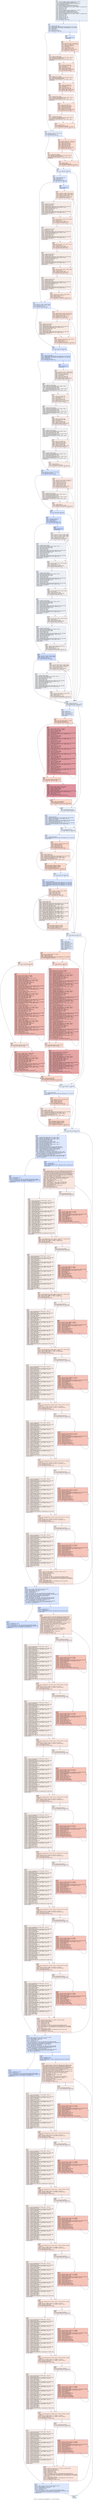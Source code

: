 digraph "CFG for '_Z21calculate_correlationPfS_S_S_S_S_PiS_ifi' function" {
	label="CFG for '_Z21calculate_correlationPfS_S_S_S_S_PiS_ifi' function";

	Node0x60814b0 [shape=record,color="#3d50c3ff", style=filled, fillcolor="#cedaeb70",label="{%11:\l  %12 = tail call i32 @llvm.amdgcn.workitem.id.x(), !range !4\l  %13 = tail call i32 @llvm.amdgcn.workgroup.id.x()\l  %14 = tail call align 4 dereferenceable(64) i8 addrspace(4)*\l... @llvm.amdgcn.dispatch.ptr()\l  %15 = getelementptr i8, i8 addrspace(4)* %14, i64 4\l  %16 = bitcast i8 addrspace(4)* %15 to i16 addrspace(4)*\l  %17 = load i16, i16 addrspace(4)* %16, align 4, !range !5, !invariant.load !6\l  %18 = zext i16 %17 to i32\l  %19 = mul i32 %13, %18\l  %20 = add i32 %19, %12\l  %21 = tail call i32 @llvm.amdgcn.workitem.id.y(), !range !4\l  %22 = tail call i32 @llvm.amdgcn.workgroup.id.y()\l  %23 = getelementptr i8, i8 addrspace(4)* %14, i64 6\l  %24 = bitcast i8 addrspace(4)* %23 to i16 addrspace(4)*\l  %25 = load i16, i16 addrspace(4)* %24, align 2, !range !5, !invariant.load !6\l  %26 = zext i16 %25 to i32\l  %27 = mul i32 %22, %26\l  %28 = add i32 %27, %21\l  %29 = mul nsw i32 %28, %8\l  %30 = add nsw i32 %20, %29\l  %31 = icmp sgt i32 %8, 0\l  br i1 %31, label %32, label %434\l|{<s0>T|<s1>F}}"];
	Node0x60814b0:s0 -> Node0x6084fd0;
	Node0x60814b0:s1 -> Node0x6085060;
	Node0x6084fd0 [shape=record,color="#3d50c3ff", style=filled, fillcolor="#c1d4f470",label="{%32:\l32:                                               \l  %33 = zext i32 %30 to i64\l  %34 = getelementptr inbounds float, float addrspace(1)* %0, i64 %33\l  %35 = getelementptr inbounds float, float addrspace(1)* %2, i64 %33\l  %36 = add i32 %8, -1\l  %37 = and i32 %8, 3\l  %38 = icmp ult i32 %36, 3\l  br i1 %38, label %41, label %39\l|{<s0>T|<s1>F}}"];
	Node0x6084fd0:s0 -> Node0x6085660;
	Node0x6084fd0:s1 -> Node0x60856b0;
	Node0x60856b0 [shape=record,color="#3d50c3ff", style=filled, fillcolor="#abc8fd70",label="{%39:\l39:                                               \l  %40 = and i32 %8, -4\l  br label %68\l}"];
	Node0x60856b0 -> Node0x60858b0;
	Node0x6085660 [shape=record,color="#3d50c3ff", style=filled, fillcolor="#c1d4f470",label="{%41:\l41:                                               \l  %42 = phi i32 [ 0, %32 ], [ %106, %114 ]\l  %43 = icmp eq i32 %37, 0\l  br i1 %43, label %60, label %44\l|{<s0>T|<s1>F}}"];
	Node0x6085660:s0 -> Node0x6085b70;
	Node0x6085660:s1 -> Node0x6085c00;
	Node0x6085c00 [shape=record,color="#3d50c3ff", style=filled, fillcolor="#f7b39670",label="{%44:\l44:                                               \l  %45 = phi i32 [ %49, %57 ], [ %42, %41 ]\l  %46 = phi i32 [ %58, %57 ], [ 0, %41 ]\l  %47 = mul nsw i32 %45, %8\l  %48 = icmp uge i32 %30, %47\l  %49 = add nuw nsw i32 %45, 1\l  %50 = mul nsw i32 %49, %8\l  %51 = icmp ult i32 %30, %50\l  %52 = select i1 %48, i1 %51, i1 false\l  br i1 %52, label %53, label %57\l|{<s0>T|<s1>F}}"];
	Node0x6085c00:s0 -> Node0x6086380;
	Node0x6085c00:s1 -> Node0x6085d70;
	Node0x6086380 [shape=record,color="#3d50c3ff", style=filled, fillcolor="#f4c5ad70",label="{%53:\l53:                                               \l  %54 = sitofp i32 %45 to float\l  %55 = load float, float addrspace(1)* %34, align 4, !tbaa !7\l  %56 = fmul contract float %55, %54\l  store float %56, float addrspace(1)* %35, align 4, !tbaa !7\l  br label %57\l}"];
	Node0x6086380 -> Node0x6085d70;
	Node0x6085d70 [shape=record,color="#3d50c3ff", style=filled, fillcolor="#f7b39670",label="{%57:\l57:                                               \l  %58 = add i32 %46, 1\l  %59 = icmp eq i32 %58, %37\l  br i1 %59, label %60, label %44, !llvm.loop !11\l|{<s0>T|<s1>F}}"];
	Node0x6085d70:s0 -> Node0x6085b70;
	Node0x6085d70:s1 -> Node0x6085c00;
	Node0x6085b70 [shape=record,color="#3d50c3ff", style=filled, fillcolor="#c1d4f470",label="{%60:\l60:                                               \l  br i1 %31, label %61, label %434\l|{<s0>T|<s1>F}}"];
	Node0x6085b70:s0 -> Node0x60870c0;
	Node0x6085b70:s1 -> Node0x6085060;
	Node0x60870c0 [shape=record,color="#3d50c3ff", style=filled, fillcolor="#b2ccfb70",label="{%61:\l61:                                               \l  %62 = icmp ult i32 %30, %8\l  %63 = mul i32 %30, %8\l  %64 = and i32 %8, 3\l  %65 = icmp ult i32 %36, 3\l  br i1 %65, label %117, label %66\l|{<s0>T|<s1>F}}"];
	Node0x60870c0:s0 -> Node0x6085230;
	Node0x60870c0:s1 -> Node0x6085280;
	Node0x6085280 [shape=record,color="#3d50c3ff", style=filled, fillcolor="#9abbff70",label="{%66:\l66:                                               \l  %67 = and i32 %8, -4\l  br label %153\l}"];
	Node0x6085280 -> Node0x6087830;
	Node0x60858b0 [shape=record,color="#3d50c3ff", style=filled, fillcolor="#f7b99e70",label="{%68:\l68:                                               \l  %69 = phi i32 [ 0, %39 ], [ %106, %114 ]\l  %70 = phi i32 [ 0, %39 ], [ %115, %114 ]\l  %71 = mul nsw i32 %69, %8\l  %72 = icmp uge i32 %30, %71\l  %73 = or i32 %69, 1\l  %74 = mul nsw i32 %73, %8\l  %75 = icmp ult i32 %30, %74\l  %76 = select i1 %72, i1 %75, i1 false\l  br i1 %76, label %77, label %81\l|{<s0>T|<s1>F}}"];
	Node0x60858b0:s0 -> Node0x6087dd0;
	Node0x60858b0:s1 -> Node0x6087e60;
	Node0x6087dd0 [shape=record,color="#3d50c3ff", style=filled, fillcolor="#f1ccb870",label="{%77:\l77:                                               \l  %78 = sitofp i32 %69 to float\l  %79 = load float, float addrspace(1)* %34, align 4, !tbaa !7\l  %80 = fmul contract float %79, %78\l  store float %80, float addrspace(1)* %35, align 4, !tbaa !7\l  br label %81\l}"];
	Node0x6087dd0 -> Node0x6087e60;
	Node0x6087e60 [shape=record,color="#3d50c3ff", style=filled, fillcolor="#f7b99e70",label="{%81:\l81:                                               \l  %82 = mul nsw i32 %73, %8\l  %83 = icmp uge i32 %30, %82\l  %84 = or i32 %69, 2\l  %85 = mul nsw i32 %84, %8\l  %86 = icmp ult i32 %30, %85\l  %87 = select i1 %83, i1 %86, i1 false\l  br i1 %87, label %88, label %92\l|{<s0>T|<s1>F}}"];
	Node0x6087e60:s0 -> Node0x6088590;
	Node0x6087e60:s1 -> Node0x60885e0;
	Node0x6088590 [shape=record,color="#3d50c3ff", style=filled, fillcolor="#f1ccb870",label="{%88:\l88:                                               \l  %89 = sitofp i32 %73 to float\l  %90 = load float, float addrspace(1)* %34, align 4, !tbaa !7\l  %91 = fmul contract float %90, %89\l  store float %91, float addrspace(1)* %35, align 4, !tbaa !7\l  br label %92\l}"];
	Node0x6088590 -> Node0x60885e0;
	Node0x60885e0 [shape=record,color="#3d50c3ff", style=filled, fillcolor="#f7b99e70",label="{%92:\l92:                                               \l  %93 = mul nsw i32 %84, %8\l  %94 = icmp uge i32 %30, %93\l  %95 = or i32 %69, 3\l  %96 = mul nsw i32 %95, %8\l  %97 = icmp ult i32 %30, %96\l  %98 = select i1 %94, i1 %97, i1 false\l  br i1 %98, label %99, label %103\l|{<s0>T|<s1>F}}"];
	Node0x60885e0:s0 -> Node0x6088d00;
	Node0x60885e0:s1 -> Node0x6088d50;
	Node0x6088d00 [shape=record,color="#3d50c3ff", style=filled, fillcolor="#f1ccb870",label="{%99:\l99:                                               \l  %100 = sitofp i32 %84 to float\l  %101 = load float, float addrspace(1)* %34, align 4, !tbaa !7\l  %102 = fmul contract float %101, %100\l  store float %102, float addrspace(1)* %35, align 4, !tbaa !7\l  br label %103\l}"];
	Node0x6088d00 -> Node0x6088d50;
	Node0x6088d50 [shape=record,color="#3d50c3ff", style=filled, fillcolor="#f7b99e70",label="{%103:\l103:                                              \l  %104 = mul nsw i32 %95, %8\l  %105 = icmp uge i32 %30, %104\l  %106 = add nuw nsw i32 %69, 4\l  %107 = mul nsw i32 %106, %8\l  %108 = icmp ult i32 %30, %107\l  %109 = select i1 %105, i1 %108, i1 false\l  br i1 %109, label %110, label %114\l|{<s0>T|<s1>F}}"];
	Node0x6088d50:s0 -> Node0x6089440;
	Node0x6088d50:s1 -> Node0x60859a0;
	Node0x6089440 [shape=record,color="#3d50c3ff", style=filled, fillcolor="#f1ccb870",label="{%110:\l110:                                              \l  %111 = sitofp i32 %95 to float\l  %112 = load float, float addrspace(1)* %34, align 4, !tbaa !7\l  %113 = fmul contract float %112, %111\l  store float %113, float addrspace(1)* %35, align 4, !tbaa !7\l  br label %114\l}"];
	Node0x6089440 -> Node0x60859a0;
	Node0x60859a0 [shape=record,color="#3d50c3ff", style=filled, fillcolor="#f7b99e70",label="{%114:\l114:                                              \l  %115 = add i32 %70, 4\l  %116 = icmp eq i32 %115, %40\l  br i1 %116, label %41, label %68, !llvm.loop !13\l|{<s0>T|<s1>F}}"];
	Node0x60859a0:s0 -> Node0x6085660;
	Node0x60859a0:s1 -> Node0x60858b0;
	Node0x6085230 [shape=record,color="#3d50c3ff", style=filled, fillcolor="#b2ccfb70",label="{%117:\l117:                                              \l  %118 = phi i32 [ 0, %61 ], [ %223, %222 ]\l  %119 = phi i32 [ 0, %61 ], [ %224, %222 ]\l  %120 = icmp eq i32 %64, 0\l  br i1 %120, label %144, label %121\l|{<s0>T|<s1>F}}"];
	Node0x6085230:s0 -> Node0x6089c40;
	Node0x6085230:s1 -> Node0x6089cd0;
	Node0x6089cd0 [shape=record,color="#3d50c3ff", style=filled, fillcolor="#f6bfa670",label="{%121:\l121:                                              \l  %122 = phi i32 [ %140, %139 ], [ %118, %117 ]\l  %123 = phi i32 [ %141, %139 ], [ %119, %117 ]\l  %124 = phi i32 [ %142, %139 ], [ 0, %117 ]\l  %125 = icmp eq i32 %122, %123\l  %126 = select i1 %125, i1 %62, i1 false\l  br i1 %126, label %127, label %139\l|{<s0>T|<s1>F}}"];
	Node0x6089cd0:s0 -> Node0x608a300;
	Node0x6089cd0:s1 -> Node0x6089e40;
	Node0x608a300 [shape=record,color="#3d50c3ff", style=filled, fillcolor="#eed0c070",label="{%127:\l127:                                              \l  %128 = sitofp i32 %122 to float\l  %129 = add i32 %122, %63\l  %130 = zext i32 %129 to i64\l  %131 = getelementptr inbounds float, float addrspace(1)* %0, i64 %130\l  %132 = load float, float addrspace(1)* %131, align 4, !tbaa !7\l  %133 = fmul contract float %132, %128\l  %134 = mul nsw i32 %122, %8\l  %135 = add i32 %134, %30\l  %136 = zext i32 %135 to i64\l  %137 = getelementptr inbounds float, float addrspace(1)* %3, i64 %136\l  store float %133, float addrspace(1)* %137, align 4, !tbaa !7\l  %138 = add nsw i32 %122, 1\l  br label %139\l}"];
	Node0x608a300 -> Node0x6089e40;
	Node0x6089e40 [shape=record,color="#3d50c3ff", style=filled, fillcolor="#f6bfa670",label="{%139:\l139:                                              \l  %140 = phi i32 [ %138, %127 ], [ %122, %121 ]\l  %141 = add nuw nsw i32 %123, 1\l  %142 = add i32 %124, 1\l  %143 = icmp eq i32 %142, %64\l  br i1 %143, label %144, label %121, !llvm.loop !15\l|{<s0>T|<s1>F}}"];
	Node0x6089e40:s0 -> Node0x6089c40;
	Node0x6089e40:s1 -> Node0x6089cd0;
	Node0x6089c40 [shape=record,color="#3d50c3ff", style=filled, fillcolor="#b2ccfb70",label="{%144:\l144:                                              \l  br i1 %31, label %145, label %434\l|{<s0>T|<s1>F}}"];
	Node0x6089c40:s0 -> Node0x608b2f0;
	Node0x6089c40:s1 -> Node0x6085060;
	Node0x608b2f0 [shape=record,color="#3d50c3ff", style=filled, fillcolor="#a5c3fe70",label="{%145:\l145:                                              \l  %146 = zext i32 %30 to i64\l  %147 = getelementptr inbounds float, float addrspace(1)* %0, i64 %146\l  %148 = getelementptr inbounds float, float addrspace(1)* %4, i64 %146\l  %149 = and i32 %8, 3\l  %150 = icmp ult i32 %36, 3\l  br i1 %150, label %227, label %151\l|{<s0>T|<s1>F}}"];
	Node0x608b2f0:s0 -> Node0x608b6c0;
	Node0x608b2f0:s1 -> Node0x608b710;
	Node0x608b710 [shape=record,color="#3d50c3ff", style=filled, fillcolor="#8caffe70",label="{%151:\l151:                                              \l  %152 = and i32 %8, -4\l  br label %257\l}"];
	Node0x608b710 -> Node0x608b8a0;
	Node0x6087830 [shape=record,color="#3d50c3ff", style=filled, fillcolor="#f4c5ad70",label="{%153:\l153:                                              \l  %154 = phi i32 [ 0, %66 ], [ %223, %222 ]\l  %155 = phi i32 [ 0, %66 ], [ %224, %222 ]\l  %156 = phi i32 [ 0, %66 ], [ %225, %222 ]\l  %157 = icmp eq i32 %154, %155\l  %158 = select i1 %157, i1 %62, i1 false\l  br i1 %158, label %159, label %171\l|{<s0>T|<s1>F}}"];
	Node0x6087830:s0 -> Node0x608bcb0;
	Node0x6087830:s1 -> Node0x608bd00;
	Node0x608bcb0 [shape=record,color="#3d50c3ff", style=filled, fillcolor="#ead5c970",label="{%159:\l159:                                              \l  %160 = sitofp i32 %154 to float\l  %161 = add i32 %154, %63\l  %162 = zext i32 %161 to i64\l  %163 = getelementptr inbounds float, float addrspace(1)* %0, i64 %162\l  %164 = load float, float addrspace(1)* %163, align 4, !tbaa !7\l  %165 = fmul contract float %164, %160\l  %166 = mul nsw i32 %154, %8\l  %167 = add i32 %166, %30\l  %168 = zext i32 %167 to i64\l  %169 = getelementptr inbounds float, float addrspace(1)* %3, i64 %168\l  store float %165, float addrspace(1)* %169, align 4, !tbaa !7\l  %170 = add nsw i32 %154, 1\l  br label %171\l}"];
	Node0x608bcb0 -> Node0x608bd00;
	Node0x608bd00 [shape=record,color="#3d50c3ff", style=filled, fillcolor="#f4c5ad70",label="{%171:\l171:                                              \l  %172 = phi i32 [ %170, %159 ], [ %154, %153 ]\l  %173 = or i32 %155, 1\l  %174 = icmp eq i32 %172, %173\l  %175 = select i1 %174, i1 %62, i1 false\l  br i1 %175, label %176, label %188\l|{<s0>T|<s1>F}}"];
	Node0x608bd00:s0 -> Node0x608c790;
	Node0x608bd00:s1 -> Node0x608c7e0;
	Node0x608c790 [shape=record,color="#3d50c3ff", style=filled, fillcolor="#ead5c970",label="{%176:\l176:                                              \l  %177 = sitofp i32 %172 to float\l  %178 = add i32 %172, %63\l  %179 = zext i32 %178 to i64\l  %180 = getelementptr inbounds float, float addrspace(1)* %0, i64 %179\l  %181 = load float, float addrspace(1)* %180, align 4, !tbaa !7\l  %182 = fmul contract float %181, %177\l  %183 = mul nsw i32 %172, %8\l  %184 = add i32 %183, %30\l  %185 = zext i32 %184 to i64\l  %186 = getelementptr inbounds float, float addrspace(1)* %3, i64 %185\l  store float %182, float addrspace(1)* %186, align 4, !tbaa !7\l  %187 = add nsw i32 %172, 1\l  br label %188\l}"];
	Node0x608c790 -> Node0x608c7e0;
	Node0x608c7e0 [shape=record,color="#3d50c3ff", style=filled, fillcolor="#f4c5ad70",label="{%188:\l188:                                              \l  %189 = phi i32 [ %187, %176 ], [ %172, %171 ]\l  %190 = or i32 %155, 2\l  %191 = icmp eq i32 %189, %190\l  %192 = select i1 %191, i1 %62, i1 false\l  br i1 %192, label %193, label %205\l|{<s0>T|<s1>F}}"];
	Node0x608c7e0:s0 -> Node0x608d230;
	Node0x608c7e0:s1 -> Node0x608d280;
	Node0x608d230 [shape=record,color="#3d50c3ff", style=filled, fillcolor="#ead5c970",label="{%193:\l193:                                              \l  %194 = sitofp i32 %189 to float\l  %195 = add i32 %189, %63\l  %196 = zext i32 %195 to i64\l  %197 = getelementptr inbounds float, float addrspace(1)* %0, i64 %196\l  %198 = load float, float addrspace(1)* %197, align 4, !tbaa !7\l  %199 = fmul contract float %198, %194\l  %200 = mul nsw i32 %189, %8\l  %201 = add i32 %200, %30\l  %202 = zext i32 %201 to i64\l  %203 = getelementptr inbounds float, float addrspace(1)* %3, i64 %202\l  store float %199, float addrspace(1)* %203, align 4, !tbaa !7\l  %204 = add nsw i32 %189, 1\l  br label %205\l}"];
	Node0x608d230 -> Node0x608d280;
	Node0x608d280 [shape=record,color="#3d50c3ff", style=filled, fillcolor="#f4c5ad70",label="{%205:\l205:                                              \l  %206 = phi i32 [ %204, %193 ], [ %189, %188 ]\l  %207 = or i32 %155, 3\l  %208 = icmp eq i32 %206, %207\l  %209 = select i1 %208, i1 %62, i1 false\l  br i1 %209, label %210, label %222\l|{<s0>T|<s1>F}}"];
	Node0x608d280:s0 -> Node0x608dcd0;
	Node0x608d280:s1 -> Node0x6089a00;
	Node0x608dcd0 [shape=record,color="#3d50c3ff", style=filled, fillcolor="#ead5c970",label="{%210:\l210:                                              \l  %211 = sitofp i32 %206 to float\l  %212 = add i32 %206, %63\l  %213 = zext i32 %212 to i64\l  %214 = getelementptr inbounds float, float addrspace(1)* %0, i64 %213\l  %215 = load float, float addrspace(1)* %214, align 4, !tbaa !7\l  %216 = fmul contract float %215, %211\l  %217 = mul nsw i32 %206, %8\l  %218 = add i32 %217, %30\l  %219 = zext i32 %218 to i64\l  %220 = getelementptr inbounds float, float addrspace(1)* %3, i64 %219\l  store float %216, float addrspace(1)* %220, align 4, !tbaa !7\l  %221 = add nsw i32 %206, 1\l  br label %222\l}"];
	Node0x608dcd0 -> Node0x6089a00;
	Node0x6089a00 [shape=record,color="#3d50c3ff", style=filled, fillcolor="#f4c5ad70",label="{%222:\l222:                                              \l  %223 = phi i32 [ %221, %210 ], [ %206, %205 ]\l  %224 = add nuw nsw i32 %155, 4\l  %225 = add i32 %156, 4\l  %226 = icmp eq i32 %225, %67\l  br i1 %226, label %117, label %153, !llvm.loop !16\l|{<s0>T|<s1>F}}"];
	Node0x6089a00:s0 -> Node0x6085230;
	Node0x6089a00:s1 -> Node0x6087830;
	Node0x608b6c0 [shape=record,color="#3d50c3ff", style=filled, fillcolor="#a5c3fe70",label="{%227:\l227:                                              \l  %228 = phi i32 [ 0, %145 ], [ %304, %315 ]\l  %229 = icmp eq i32 %149, 0\l  br i1 %229, label %249, label %230\l|{<s0>T|<s1>F}}"];
	Node0x608b6c0:s0 -> Node0x608e9c0;
	Node0x608b6c0:s1 -> Node0x608ea10;
	Node0x608ea10 [shape=record,color="#3d50c3ff", style=filled, fillcolor="#f1ccb870",label="{%230:\l230:                                              \l  %231 = phi i32 [ %235, %246 ], [ %228, %227 ]\l  %232 = phi i32 [ %247, %246 ], [ 0, %227 ]\l  %233 = mul nsw i32 %231, %8\l  %234 = icmp uge i32 %30, %233\l  %235 = add nuw nsw i32 %231, 1\l  %236 = mul nsw i32 %235, %8\l  %237 = icmp ult i32 %30, %236\l  %238 = select i1 %234, i1 %237, i1 false\l  br i1 %238, label %239, label %246\l|{<s0>T|<s1>F}}"];
	Node0x608ea10:s0 -> Node0x608f0c0;
	Node0x608ea10:s1 -> Node0x608eb10;
	Node0x608f0c0 [shape=record,color="#3d50c3ff", style=filled, fillcolor="#e5d8d170",label="{%239:\l239:                                              \l  %240 = sitofp i32 %231 to float\l  %241 = load float, float addrspace(1)* %2, align 4, !tbaa !7\l  %242 = fsub contract float %240, %241\l  %243 = fmul contract float %242, %242\l  %244 = load float, float addrspace(1)* %147, align 4, !tbaa !7\l  %245 = fmul contract float %244, %243\l  store float %245, float addrspace(1)* %148, align 4, !tbaa !7\l  br label %246\l}"];
	Node0x608f0c0 -> Node0x608eb10;
	Node0x608eb10 [shape=record,color="#3d50c3ff", style=filled, fillcolor="#f1ccb870",label="{%246:\l246:                                              \l  %247 = add i32 %232, 1\l  %248 = icmp eq i32 %247, %149\l  br i1 %248, label %249, label %230, !llvm.loop !17\l|{<s0>T|<s1>F}}"];
	Node0x608eb10:s0 -> Node0x608e9c0;
	Node0x608eb10:s1 -> Node0x608ea10;
	Node0x608e9c0 [shape=record,color="#3d50c3ff", style=filled, fillcolor="#a5c3fe70",label="{%249:\l249:                                              \l  br i1 %31, label %250, label %434\l|{<s0>T|<s1>F}}"];
	Node0x608e9c0:s0 -> Node0x608f810;
	Node0x608e9c0:s1 -> Node0x6085060;
	Node0x608f810 [shape=record,color="#3d50c3ff", style=filled, fillcolor="#93b5fe70",label="{%250:\l250:                                              \l  %251 = icmp ult i32 %30, %8\l  %252 = mul i32 %30, %8\l  %253 = and i32 %8, 3\l  %254 = icmp ult i32 %36, 3\l  br i1 %254, label %404, label %255\l|{<s0>T|<s1>F}}"];
	Node0x608f810:s0 -> Node0x608fb50;
	Node0x608f810:s1 -> Node0x608fba0;
	Node0x608fba0 [shape=record,color="#3d50c3ff", style=filled, fillcolor="#7ea1fa70",label="{%255:\l255:                                              \l  %256 = and i32 %8, -4\l  br label %318\l}"];
	Node0x608fba0 -> Node0x608a4b0;
	Node0x608b8a0 [shape=record,color="#3d50c3ff", style=filled, fillcolor="#eed0c070",label="{%257:\l257:                                              \l  %258 = phi i32 [ 0, %151 ], [ %304, %315 ]\l  %259 = phi i32 [ 0, %151 ], [ %316, %315 ]\l  %260 = mul nsw i32 %258, %8\l  %261 = icmp uge i32 %30, %260\l  %262 = or i32 %258, 1\l  %263 = mul nsw i32 %262, %8\l  %264 = icmp ult i32 %30, %263\l  %265 = select i1 %261, i1 %264, i1 false\l  br i1 %265, label %266, label %273\l|{<s0>T|<s1>F}}"];
	Node0x608b8a0:s0 -> Node0x608aa50;
	Node0x608b8a0:s1 -> Node0x608aae0;
	Node0x608aa50 [shape=record,color="#3d50c3ff", style=filled, fillcolor="#e0dbd870",label="{%266:\l266:                                              \l  %267 = sitofp i32 %258 to float\l  %268 = load float, float addrspace(1)* %2, align 4, !tbaa !7\l  %269 = fsub contract float %267, %268\l  %270 = fmul contract float %269, %269\l  %271 = load float, float addrspace(1)* %147, align 4, !tbaa !7\l  %272 = fmul contract float %271, %270\l  store float %272, float addrspace(1)* %148, align 4, !tbaa !7\l  br label %273\l}"];
	Node0x608aa50 -> Node0x608aae0;
	Node0x608aae0 [shape=record,color="#3d50c3ff", style=filled, fillcolor="#eed0c070",label="{%273:\l273:                                              \l  %274 = mul nsw i32 %262, %8\l  %275 = icmp uge i32 %30, %274\l  %276 = or i32 %258, 2\l  %277 = mul nsw i32 %276, %8\l  %278 = icmp ult i32 %30, %277\l  %279 = select i1 %275, i1 %278, i1 false\l  br i1 %279, label %280, label %287\l|{<s0>T|<s1>F}}"];
	Node0x608aae0:s0 -> Node0x6091490;
	Node0x608aae0:s1 -> Node0x60914e0;
	Node0x6091490 [shape=record,color="#3d50c3ff", style=filled, fillcolor="#e0dbd870",label="{%280:\l280:                                              \l  %281 = sitofp i32 %262 to float\l  %282 = load float, float addrspace(1)* %2, align 4, !tbaa !7\l  %283 = fsub contract float %281, %282\l  %284 = fmul contract float %283, %283\l  %285 = load float, float addrspace(1)* %147, align 4, !tbaa !7\l  %286 = fmul contract float %285, %284\l  store float %286, float addrspace(1)* %148, align 4, !tbaa !7\l  br label %287\l}"];
	Node0x6091490 -> Node0x60914e0;
	Node0x60914e0 [shape=record,color="#3d50c3ff", style=filled, fillcolor="#eed0c070",label="{%287:\l287:                                              \l  %288 = mul nsw i32 %276, %8\l  %289 = icmp uge i32 %30, %288\l  %290 = or i32 %258, 3\l  %291 = mul nsw i32 %290, %8\l  %292 = icmp ult i32 %30, %291\l  %293 = select i1 %289, i1 %292, i1 false\l  br i1 %293, label %294, label %301\l|{<s0>T|<s1>F}}"];
	Node0x60914e0:s0 -> Node0x6091d60;
	Node0x60914e0:s1 -> Node0x6091db0;
	Node0x6091d60 [shape=record,color="#3d50c3ff", style=filled, fillcolor="#e0dbd870",label="{%294:\l294:                                              \l  %295 = sitofp i32 %276 to float\l  %296 = load float, float addrspace(1)* %2, align 4, !tbaa !7\l  %297 = fsub contract float %295, %296\l  %298 = fmul contract float %297, %297\l  %299 = load float, float addrspace(1)* %147, align 4, !tbaa !7\l  %300 = fmul contract float %299, %298\l  store float %300, float addrspace(1)* %148, align 4, !tbaa !7\l  br label %301\l}"];
	Node0x6091d60 -> Node0x6091db0;
	Node0x6091db0 [shape=record,color="#3d50c3ff", style=filled, fillcolor="#eed0c070",label="{%301:\l301:                                              \l  %302 = mul nsw i32 %290, %8\l  %303 = icmp uge i32 %30, %302\l  %304 = add nuw nsw i32 %258, 4\l  %305 = mul nsw i32 %304, %8\l  %306 = icmp ult i32 %30, %305\l  %307 = select i1 %303, i1 %306, i1 false\l  br i1 %307, label %308, label %315\l|{<s0>T|<s1>F}}"];
	Node0x6091db0:s0 -> Node0x6092630;
	Node0x6091db0:s1 -> Node0x608e830;
	Node0x6092630 [shape=record,color="#3d50c3ff", style=filled, fillcolor="#e0dbd870",label="{%308:\l308:                                              \l  %309 = sitofp i32 %290 to float\l  %310 = load float, float addrspace(1)* %2, align 4, !tbaa !7\l  %311 = fsub contract float %309, %310\l  %312 = fmul contract float %311, %311\l  %313 = load float, float addrspace(1)* %147, align 4, !tbaa !7\l  %314 = fmul contract float %313, %312\l  store float %314, float addrspace(1)* %148, align 4, !tbaa !7\l  br label %315\l}"];
	Node0x6092630 -> Node0x608e830;
	Node0x608e830 [shape=record,color="#3d50c3ff", style=filled, fillcolor="#eed0c070",label="{%315:\l315:                                              \l  %316 = add i32 %259, 4\l  %317 = icmp eq i32 %316, %152\l  br i1 %317, label %227, label %257, !llvm.loop !18\l|{<s0>T|<s1>F}}"];
	Node0x608e830:s0 -> Node0x608b6c0;
	Node0x608e830:s1 -> Node0x608b8a0;
	Node0x608a4b0 [shape=record,color="#3d50c3ff", style=filled, fillcolor="#e5d8d170",label="{%318:\l318:                                              \l  %319 = phi i32 [ 0, %255 ], [ %400, %399 ]\l  %320 = phi i32 [ 0, %255 ], [ %401, %399 ]\l  %321 = phi i32 [ 0, %255 ], [ %402, %399 ]\l  %322 = icmp eq i32 %319, %320\l  %323 = select i1 %322, i1 %251, i1 false\l  br i1 %323, label %324, label %339\l|{<s0>T|<s1>F}}"];
	Node0x608a4b0:s0 -> Node0x6093160;
	Node0x608a4b0:s1 -> Node0x60931f0;
	Node0x6093160 [shape=record,color="#3d50c3ff", style=filled, fillcolor="#d4dbe670",label="{%324:\l324:                                              \l  %325 = sitofp i32 %319 to float\l  %326 = load float, float addrspace(1)* %3, align 4, !tbaa !7\l  %327 = fsub contract float %325, %326\l  %328 = fmul contract float %327, %327\l  %329 = add i32 %319, %252\l  %330 = zext i32 %329 to i64\l  %331 = getelementptr inbounds float, float addrspace(1)* %0, i64 %330\l  %332 = load float, float addrspace(1)* %331, align 4, !tbaa !7\l  %333 = fmul contract float %332, %328\l  %334 = mul nsw i32 %319, %8\l  %335 = add i32 %334, %30\l  %336 = zext i32 %335 to i64\l  %337 = getelementptr inbounds float, float addrspace(1)* %5, i64 %336\l  store float %333, float addrspace(1)* %337, align 4, !tbaa !7\l  %338 = add nsw i32 %319, 1\l  br label %339\l}"];
	Node0x6093160 -> Node0x60931f0;
	Node0x60931f0 [shape=record,color="#3d50c3ff", style=filled, fillcolor="#e5d8d170",label="{%339:\l339:                                              \l  %340 = phi i32 [ %338, %324 ], [ %319, %318 ]\l  %341 = or i32 %320, 1\l  %342 = icmp eq i32 %340, %341\l  %343 = select i1 %342, i1 %251, i1 false\l  br i1 %343, label %344, label %359\l|{<s0>T|<s1>F}}"];
	Node0x60931f0:s0 -> Node0x6086b30;
	Node0x60931f0:s1 -> Node0x6086b80;
	Node0x6086b30 [shape=record,color="#3d50c3ff", style=filled, fillcolor="#d4dbe670",label="{%344:\l344:                                              \l  %345 = sitofp i32 %340 to float\l  %346 = load float, float addrspace(1)* %3, align 4, !tbaa !7\l  %347 = fsub contract float %345, %346\l  %348 = fmul contract float %347, %347\l  %349 = add i32 %340, %252\l  %350 = zext i32 %349 to i64\l  %351 = getelementptr inbounds float, float addrspace(1)* %0, i64 %350\l  %352 = load float, float addrspace(1)* %351, align 4, !tbaa !7\l  %353 = fmul contract float %352, %348\l  %354 = mul nsw i32 %340, %8\l  %355 = add i32 %354, %30\l  %356 = zext i32 %355 to i64\l  %357 = getelementptr inbounds float, float addrspace(1)* %5, i64 %356\l  store float %353, float addrspace(1)* %357, align 4, !tbaa !7\l  %358 = add nsw i32 %340, 1\l  br label %359\l}"];
	Node0x6086b30 -> Node0x6086b80;
	Node0x6086b80 [shape=record,color="#3d50c3ff", style=filled, fillcolor="#e5d8d170",label="{%359:\l359:                                              \l  %360 = phi i32 [ %358, %344 ], [ %340, %339 ]\l  %361 = or i32 %320, 2\l  %362 = icmp eq i32 %360, %361\l  %363 = select i1 %362, i1 %251, i1 false\l  br i1 %363, label %364, label %379\l|{<s0>T|<s1>F}}"];
	Node0x6086b80:s0 -> Node0x60822f0;
	Node0x6086b80:s1 -> Node0x60954b0;
	Node0x60822f0 [shape=record,color="#3d50c3ff", style=filled, fillcolor="#d4dbe670",label="{%364:\l364:                                              \l  %365 = sitofp i32 %360 to float\l  %366 = load float, float addrspace(1)* %3, align 4, !tbaa !7\l  %367 = fsub contract float %365, %366\l  %368 = fmul contract float %367, %367\l  %369 = add i32 %360, %252\l  %370 = zext i32 %369 to i64\l  %371 = getelementptr inbounds float, float addrspace(1)* %0, i64 %370\l  %372 = load float, float addrspace(1)* %371, align 4, !tbaa !7\l  %373 = fmul contract float %372, %368\l  %374 = mul nsw i32 %360, %8\l  %375 = add i32 %374, %30\l  %376 = zext i32 %375 to i64\l  %377 = getelementptr inbounds float, float addrspace(1)* %5, i64 %376\l  store float %373, float addrspace(1)* %377, align 4, !tbaa !7\l  %378 = add nsw i32 %360, 1\l  br label %379\l}"];
	Node0x60822f0 -> Node0x60954b0;
	Node0x60954b0 [shape=record,color="#3d50c3ff", style=filled, fillcolor="#e5d8d170",label="{%379:\l379:                                              \l  %380 = phi i32 [ %378, %364 ], [ %360, %359 ]\l  %381 = or i32 %320, 3\l  %382 = icmp eq i32 %380, %381\l  %383 = select i1 %382, i1 %251, i1 false\l  br i1 %383, label %384, label %399\l|{<s0>T|<s1>F}}"];
	Node0x60954b0:s0 -> Node0x6096090;
	Node0x60954b0:s1 -> Node0x6092d80;
	Node0x6096090 [shape=record,color="#3d50c3ff", style=filled, fillcolor="#d4dbe670",label="{%384:\l384:                                              \l  %385 = sitofp i32 %380 to float\l  %386 = load float, float addrspace(1)* %3, align 4, !tbaa !7\l  %387 = fsub contract float %385, %386\l  %388 = fmul contract float %387, %387\l  %389 = add i32 %380, %252\l  %390 = zext i32 %389 to i64\l  %391 = getelementptr inbounds float, float addrspace(1)* %0, i64 %390\l  %392 = load float, float addrspace(1)* %391, align 4, !tbaa !7\l  %393 = fmul contract float %392, %388\l  %394 = mul nsw i32 %380, %8\l  %395 = add i32 %394, %30\l  %396 = zext i32 %395 to i64\l  %397 = getelementptr inbounds float, float addrspace(1)* %5, i64 %396\l  store float %393, float addrspace(1)* %397, align 4, !tbaa !7\l  %398 = add nsw i32 %380, 1\l  br label %399\l}"];
	Node0x6096090 -> Node0x6092d80;
	Node0x6092d80 [shape=record,color="#3d50c3ff", style=filled, fillcolor="#e5d8d170",label="{%399:\l399:                                              \l  %400 = phi i32 [ %398, %384 ], [ %380, %379 ]\l  %401 = add nuw nsw i32 %320, 4\l  %402 = add i32 %321, 4\l  %403 = icmp eq i32 %402, %256\l  br i1 %403, label %404, label %318, !llvm.loop !19\l|{<s0>T|<s1>F}}"];
	Node0x6092d80:s0 -> Node0x608fb50;
	Node0x6092d80:s1 -> Node0x608a4b0;
	Node0x608fb50 [shape=record,color="#3d50c3ff", style=filled, fillcolor="#93b5fe70",label="{%404:\l404:                                              \l  %405 = phi i32 [ 0, %250 ], [ %400, %399 ]\l  %406 = phi i32 [ 0, %250 ], [ %401, %399 ]\l  %407 = icmp eq i32 %253, 0\l  br i1 %407, label %434, label %408\l|{<s0>T|<s1>F}}"];
	Node0x608fb50:s0 -> Node0x6085060;
	Node0x608fb50:s1 -> Node0x6097590;
	Node0x6097590 [shape=record,color="#3d50c3ff", style=filled, fillcolor="#ead5c970",label="{%408:\l408:                                              \l  %409 = phi i32 [ %430, %429 ], [ %405, %404 ]\l  %410 = phi i32 [ %431, %429 ], [ %406, %404 ]\l  %411 = phi i32 [ %432, %429 ], [ 0, %404 ]\l  %412 = icmp eq i32 %409, %410\l  %413 = select i1 %412, i1 %251, i1 false\l  br i1 %413, label %414, label %429\l|{<s0>T|<s1>F}}"];
	Node0x6097590:s0 -> Node0x6097a30;
	Node0x6097590:s1 -> Node0x6097690;
	Node0x6097a30 [shape=record,color="#3d50c3ff", style=filled, fillcolor="#d9dce170",label="{%414:\l414:                                              \l  %415 = sitofp i32 %409 to float\l  %416 = load float, float addrspace(1)* %3, align 4, !tbaa !7\l  %417 = fsub contract float %415, %416\l  %418 = fmul contract float %417, %417\l  %419 = add i32 %409, %252\l  %420 = zext i32 %419 to i64\l  %421 = getelementptr inbounds float, float addrspace(1)* %0, i64 %420\l  %422 = load float, float addrspace(1)* %421, align 4, !tbaa !7\l  %423 = fmul contract float %422, %418\l  %424 = mul nsw i32 %409, %8\l  %425 = add i32 %424, %30\l  %426 = zext i32 %425 to i64\l  %427 = getelementptr inbounds float, float addrspace(1)* %5, i64 %426\l  store float %423, float addrspace(1)* %427, align 4, !tbaa !7\l  %428 = add nsw i32 %409, 1\l  br label %429\l}"];
	Node0x6097a30 -> Node0x6097690;
	Node0x6097690 [shape=record,color="#3d50c3ff", style=filled, fillcolor="#ead5c970",label="{%429:\l429:                                              \l  %430 = phi i32 [ %428, %414 ], [ %409, %408 ]\l  %431 = add nuw nsw i32 %410, 1\l  %432 = add i32 %411, 1\l  %433 = icmp eq i32 %432, %253\l  br i1 %433, label %434, label %408, !llvm.loop !20\l|{<s0>T|<s1>F}}"];
	Node0x6097690:s0 -> Node0x6085060;
	Node0x6097690:s1 -> Node0x6097590;
	Node0x6085060 [shape=record,color="#3d50c3ff", style=filled, fillcolor="#cedaeb70",label="{%434:\l434:                                              \l  %435 = icmp eq i32 %30, 0\l  %436 = select i1 %435, i1 %31, i1 false\l  br i1 %436, label %437, label %506\l|{<s0>T|<s1>F}}"];
	Node0x6085060:s0 -> Node0x60988a0;
	Node0x6085060:s1 -> Node0x60988f0;
	Node0x60988a0 [shape=record,color="#3d50c3ff", style=filled, fillcolor="#bbd1f870",label="{%437:\l437:                                              \l  %438 = add i32 %8, -1\l  %439 = and i32 %8, 7\l  %440 = icmp ult i32 %438, 7\l  %441 = and i32 %8, -8\l  %442 = icmp eq i32 %439, 0\l  br label %443\l}"];
	Node0x60988a0 -> Node0x6098cc0;
	Node0x6098cc0 [shape=record,color="#3d50c3ff", style=filled, fillcolor="#f7a88970",label="{%443:\l443:                                              \l  %444 = phi i32 [ %459, %458 ], [ 0, %437 ]\l  %445 = mul nsw i32 %444, %8\l  br i1 %440, label %446, label %461\l|{<s0>T|<s1>F}}"];
	Node0x6098cc0:s0 -> Node0x6098f10;
	Node0x6098cc0:s1 -> Node0x6098fa0;
	Node0x6098f10 [shape=record,color="#3d50c3ff", style=filled, fillcolor="#f7a88970",label="{%446:\l446:                                              \l  %447 = phi i32 [ 0, %443 ], [ %503, %461 ]\l  br i1 %442, label %458, label %448\l|{<s0>T|<s1>F}}"];
	Node0x6098f10:s0 -> Node0x6098d80;
	Node0x6098f10:s1 -> Node0x6099190;
	Node0x6099190 [shape=record,color="#b70d28ff", style=filled, fillcolor="#b70d2870",label="{%448:\l448:                                              \l  %449 = phi i32 [ %455, %448 ], [ %447, %446 ]\l  %450 = phi i32 [ %456, %448 ], [ 0, %446 ]\l  %451 = mul nsw i32 %449, %444\l  %452 = add nsw i32 %449, %445\l  %453 = sext i32 %452 to i64\l  %454 = getelementptr inbounds i32, i32 addrspace(1)* %6, i64 %453\l  store i32 %451, i32 addrspace(1)* %454, align 4, !tbaa !21\l  %455 = add nuw nsw i32 %449, 1\l  %456 = add i32 %450, 1\l  %457 = icmp eq i32 %456, %439\l  br i1 %457, label %458, label %448, !llvm.loop !23\l|{<s0>T|<s1>F}}"];
	Node0x6099190:s0 -> Node0x6098d80;
	Node0x6099190:s1 -> Node0x6099190;
	Node0x6098d80 [shape=record,color="#3d50c3ff", style=filled, fillcolor="#f7a88970",label="{%458:\l458:                                              \l  %459 = add nuw nsw i32 %444, 1\l  %460 = icmp eq i32 %459, %8\l  br i1 %460, label %506, label %443, !llvm.loop !24\l|{<s0>T|<s1>F}}"];
	Node0x6098d80:s0 -> Node0x60988f0;
	Node0x6098d80:s1 -> Node0x6098cc0;
	Node0x6098fa0 [shape=record,color="#b70d28ff", style=filled, fillcolor="#be242e70",label="{%461:\l461:                                              \l  %462 = phi i32 [ %503, %461 ], [ 0, %443 ]\l  %463 = phi i32 [ %504, %461 ], [ 0, %443 ]\l  %464 = mul nsw i32 %462, %444\l  %465 = add nsw i32 %462, %445\l  %466 = sext i32 %465 to i64\l  %467 = getelementptr inbounds i32, i32 addrspace(1)* %6, i64 %466\l  store i32 %464, i32 addrspace(1)* %467, align 4, !tbaa !21\l  %468 = or i32 %462, 1\l  %469 = mul nsw i32 %468, %444\l  %470 = add nsw i32 %468, %445\l  %471 = sext i32 %470 to i64\l  %472 = getelementptr inbounds i32, i32 addrspace(1)* %6, i64 %471\l  store i32 %469, i32 addrspace(1)* %472, align 4, !tbaa !21\l  %473 = or i32 %462, 2\l  %474 = mul nsw i32 %473, %444\l  %475 = add nsw i32 %473, %445\l  %476 = sext i32 %475 to i64\l  %477 = getelementptr inbounds i32, i32 addrspace(1)* %6, i64 %476\l  store i32 %474, i32 addrspace(1)* %477, align 4, !tbaa !21\l  %478 = or i32 %462, 3\l  %479 = mul nsw i32 %478, %444\l  %480 = add nsw i32 %478, %445\l  %481 = sext i32 %480 to i64\l  %482 = getelementptr inbounds i32, i32 addrspace(1)* %6, i64 %481\l  store i32 %479, i32 addrspace(1)* %482, align 4, !tbaa !21\l  %483 = or i32 %462, 4\l  %484 = mul nsw i32 %483, %444\l  %485 = add nsw i32 %483, %445\l  %486 = sext i32 %485 to i64\l  %487 = getelementptr inbounds i32, i32 addrspace(1)* %6, i64 %486\l  store i32 %484, i32 addrspace(1)* %487, align 4, !tbaa !21\l  %488 = or i32 %462, 5\l  %489 = mul nsw i32 %488, %444\l  %490 = add nsw i32 %488, %445\l  %491 = sext i32 %490 to i64\l  %492 = getelementptr inbounds i32, i32 addrspace(1)* %6, i64 %491\l  store i32 %489, i32 addrspace(1)* %492, align 4, !tbaa !21\l  %493 = or i32 %462, 6\l  %494 = mul nsw i32 %493, %444\l  %495 = add nsw i32 %493, %445\l  %496 = sext i32 %495 to i64\l  %497 = getelementptr inbounds i32, i32 addrspace(1)* %6, i64 %496\l  store i32 %494, i32 addrspace(1)* %497, align 4, !tbaa !21\l  %498 = or i32 %462, 7\l  %499 = mul nsw i32 %498, %444\l  %500 = add nsw i32 %498, %445\l  %501 = sext i32 %500 to i64\l  %502 = getelementptr inbounds i32, i32 addrspace(1)* %6, i64 %501\l  store i32 %499, i32 addrspace(1)* %502, align 4, !tbaa !21\l  %503 = add nuw nsw i32 %462, 8\l  %504 = add i32 %463, 8\l  %505 = icmp eq i32 %504, %441\l  br i1 %505, label %446, label %461, !llvm.loop !25\l|{<s0>T|<s1>F}}"];
	Node0x6098fa0:s0 -> Node0x6098f10;
	Node0x6098fa0:s1 -> Node0x6098fa0;
	Node0x60988f0 [shape=record,color="#3d50c3ff", style=filled, fillcolor="#cedaeb70",label="{%506:\l506:                                              \l  %507 = icmp ult i32 %30, %10\l  br i1 %507, label %508, label %517\l|{<s0>T|<s1>F}}"];
	Node0x60988f0:s0 -> Node0x609c330;
	Node0x60988f0:s1 -> Node0x609c380;
	Node0x609c330 [shape=record,color="#3d50c3ff", style=filled, fillcolor="#bbd1f870",label="{%508:\l508:                                              \l  %509 = zext i32 %30 to i64\l  %510 = getelementptr inbounds i32, i32 addrspace(1)* %6, i64 %509\l  %511 = load i32, i32 addrspace(1)* %510, align 4, !tbaa !21\l  %512 = sitofp i32 %511 to float\l  %513 = getelementptr inbounds float, float addrspace(1)* %0, i64 %509\l  %514 = load float, float addrspace(1)* %513, align 4, !tbaa !7\l  %515 = fmul contract float %514, %512\l  %516 = getelementptr inbounds float, float addrspace(1)* %1, i64 %509\l  store float %515, float addrspace(1)* %516, align 4, !tbaa !7\l  br label %517\l}"];
	Node0x609c330 -> Node0x609c380;
	Node0x609c380 [shape=record,color="#3d50c3ff", style=filled, fillcolor="#cedaeb70",label="{%517:\l517:                                              \l  %518 = icmp sgt i32 %10, 1\l  br i1 %518, label %519, label %544\l|{<s0>T|<s1>F}}"];
	Node0x609c380:s0 -> Node0x6090140;
	Node0x609c380:s1 -> Node0x6090190;
	Node0x6090140 [shape=record,color="#3d50c3ff", style=filled, fillcolor="#bbd1f870",label="{%519:\l519:                                              \l  %520 = zext i32 %30 to i64\l  %521 = getelementptr inbounds float, float addrspace(1)* %1, i64 %520\l  br label %529\l}"];
	Node0x6090140 -> Node0x60903a0;
	Node0x6090460 [shape=record,color="#3d50c3ff", style=filled, fillcolor="#bbd1f870",label="{%522:\l522:                                              \l  br i1 %518, label %523, label %544\l|{<s0>T|<s1>F}}"];
	Node0x6090460:s0 -> Node0x60904f0;
	Node0x6090460:s1 -> Node0x6090190;
	Node0x60904f0 [shape=record,color="#3d50c3ff", style=filled, fillcolor="#a5c3fe70",label="{%523:\l523:                                              \l  %524 = zext i32 %30 to i64\l  %525 = getelementptr inbounds float, float addrspace(1)* %2, i64 %524\l  %526 = getelementptr inbounds float, float addrspace(1)* %5, i64 %524\l  %527 = getelementptr inbounds float, float addrspace(1)* %3, i64 %524\l  %528 = getelementptr inbounds float, float addrspace(1)* %4, i64 %524\l  br label %555\l}"];
	Node0x60904f0 -> Node0x60908e0;
	Node0x60903a0 [shape=record,color="#3d50c3ff", style=filled, fillcolor="#f7a88970",label="{%529:\l529:                                              \l  %530 = phi i32 [ 1, %519 ], [ %531, %542 ]\l  %531 = shl nsw i32 %530, 1\l  %532 = add i32 %531, 1023\l  %533 = and i32 %532, %12\l  %534 = icmp eq i32 %533, 0\l  br i1 %534, label %535, label %542\l|{<s0>T|<s1>F}}"];
	Node0x60903a0:s0 -> Node0x6090d20;
	Node0x60903a0:s1 -> Node0x60909a0;
	Node0x6090d20 [shape=record,color="#3d50c3ff", style=filled, fillcolor="#f3c7b170",label="{%535:\l535:                                              \l  %536 = add i32 %530, %30\l  %537 = zext i32 %536 to i64\l  %538 = getelementptr inbounds float, float addrspace(1)* %1, i64 %537\l  %539 = load float, float addrspace(1)* %538, align 4, !tbaa !7\l  %540 = load float, float addrspace(1)* %521, align 4, !tbaa !7\l  %541 = fadd contract float %539, %540\l  store float %541, float addrspace(1)* %521, align 4, !tbaa !7\l  br label %542\l}"];
	Node0x6090d20 -> Node0x60909a0;
	Node0x60909a0 [shape=record,color="#3d50c3ff", style=filled, fillcolor="#f7a88970",label="{%542:\l542:                                              \l  fence syncscope(\"workgroup\") release\l  tail call void @llvm.amdgcn.s.barrier()\l  fence syncscope(\"workgroup\") acquire\l  %543 = icmp slt i32 %531, %10\l  br i1 %543, label %529, label %522, !llvm.loop !26\l|{<s0>T|<s1>F}}"];
	Node0x60909a0:s0 -> Node0x60903a0;
	Node0x60909a0:s1 -> Node0x6090460;
	Node0x6090190 [shape=record,color="#3d50c3ff", style=filled, fillcolor="#cedaeb70",label="{%544:\l544:                                              \l  br i1 %436, label %545, label %776\l|{<s0>T|<s1>F}}"];
	Node0x6090190:s0 -> Node0x609f480;
	Node0x6090190:s1 -> Node0x609f4d0;
	Node0x609f480 [shape=record,color="#3d50c3ff", style=filled, fillcolor="#bbd1f870",label="{%545:\l545:                                              \l  %546 = add i32 %8, -1\l  %547 = and i32 %8, 3\l  %548 = icmp ult i32 %546, 3\l  %549 = and i32 %8, -4\l  %550 = icmp eq i32 %547, 0\l  %551 = and i32 %8, 3\l  %552 = icmp ult i32 %546, 3\l  %553 = and i32 %8, -4\l  %554 = icmp eq i32 %551, 0\l  br label %582\l}"];
	Node0x609f480 -> Node0x609fb20;
	Node0x60908e0 [shape=record,color="#3d50c3ff", style=filled, fillcolor="#f6bfa670",label="{%555:\l555:                                              \l  %556 = phi i32 [ 1, %523 ], [ %557, %580 ]\l  %557 = shl nsw i32 %556, 1\l  %558 = add i32 %557, 1023\l  %559 = and i32 %558, %12\l  %560 = icmp eq i32 %559, 0\l  br i1 %560, label %561, label %580\l|{<s0>T|<s1>F}}"];
	Node0x60908e0:s0 -> Node0x609ff60;
	Node0x60908e0:s1 -> Node0x609fbe0;
	Node0x609ff60 [shape=record,color="#3d50c3ff", style=filled, fillcolor="#ead5c970",label="{%561:\l561:                                              \l  %562 = add i32 %556, %30\l  %563 = zext i32 %562 to i64\l  %564 = getelementptr inbounds float, float addrspace(1)* %2, i64 %563\l  %565 = load float, float addrspace(1)* %564, align 4, !tbaa !7\l  %566 = load float, float addrspace(1)* %525, align 4, !tbaa !7\l  %567 = fadd contract float %565, %566\l  store float %567, float addrspace(1)* %525, align 4, !tbaa !7\l  %568 = getelementptr inbounds float, float addrspace(1)* %5, i64 %563\l  %569 = load float, float addrspace(1)* %568, align 4, !tbaa !7\l  %570 = load float, float addrspace(1)* %526, align 4, !tbaa !7\l  %571 = fadd contract float %569, %570\l  store float %571, float addrspace(1)* %526, align 4, !tbaa !7\l  %572 = getelementptr inbounds float, float addrspace(1)* %3, i64 %563\l  %573 = load float, float addrspace(1)* %572, align 4, !tbaa !7\l  %574 = load float, float addrspace(1)* %527, align 4, !tbaa !7\l  %575 = fadd contract float %573, %574\l  store float %575, float addrspace(1)* %527, align 4, !tbaa !7\l  %576 = getelementptr inbounds float, float addrspace(1)* %4, i64 %563\l  %577 = load float, float addrspace(1)* %576, align 4, !tbaa !7\l  %578 = load float, float addrspace(1)* %528, align 4, !tbaa !7\l  %579 = fadd contract float %577, %578\l  store float %579, float addrspace(1)* %528, align 4, !tbaa !7\l  br label %580\l}"];
	Node0x609ff60 -> Node0x609fbe0;
	Node0x609fbe0 [shape=record,color="#3d50c3ff", style=filled, fillcolor="#f6bfa670",label="{%580:\l580:                                              \l  fence syncscope(\"workgroup\") release\l  tail call void @llvm.amdgcn.s.barrier()\l  fence syncscope(\"workgroup\") acquire\l  %581 = icmp slt i32 %557, %10\l  br i1 %581, label %555, label %544, !llvm.loop !27\l|{<s0>T|<s1>F}}"];
	Node0x609fbe0:s0 -> Node0x60908e0;
	Node0x609fbe0:s1 -> Node0x6090190;
	Node0x609fb20 [shape=record,color="#3d50c3ff", style=filled, fillcolor="#f7a88970",label="{%582:\l582:                                              \l  %583 = phi i32 [ %636, %635 ], [ 0, %545 ]\l  %584 = icmp eq i32 %583, 0\l  %585 = zext i32 %583 to i64\l  %586 = getelementptr inbounds float, float addrspace(1)* %7, i64 %585\l  br i1 %584, label %588, label %587\l|{<s0>T|<s1>F}}"];
	Node0x609fb20:s0 -> Node0x60a12e0;
	Node0x609fb20:s1 -> Node0x60a1370;
	Node0x60a1370 [shape=record,color="#3d50c3ff", style=filled, fillcolor="#f7b99e70",label="{%587:\l587:                                              \l  br i1 %548, label %611, label %703\l|{<s0>T|<s1>F}}"];
	Node0x60a1370:s0 -> Node0x60a14b0;
	Node0x60a1370:s1 -> Node0x60a1500;
	Node0x60a12e0 [shape=record,color="#3d50c3ff", style=filled, fillcolor="#f3c7b170",label="{%588:\l588:                                              \l  br i1 %552, label %589, label %638\l|{<s0>T|<s1>F}}"];
	Node0x60a12e0:s0 -> Node0x60a1640;
	Node0x60a12e0:s1 -> Node0x60a1690;
	Node0x60a1640 [shape=record,color="#3d50c3ff", style=filled, fillcolor="#f3c7b170",label="{%589:\l589:                                              \l  %590 = phi i32 [ 0, %588 ], [ %700, %638 ]\l  br i1 %554, label %635, label %591\l|{<s0>T|<s1>F}}"];
	Node0x60a1640:s0 -> Node0x60a1000;
	Node0x60a1640:s1 -> Node0x60a1880;
	Node0x60a1880 [shape=record,color="#3d50c3ff", style=filled, fillcolor="#d6524470",label="{%591:\l591:                                              \l  %592 = phi i32 [ %608, %591 ], [ %590, %589 ]\l  %593 = phi i32 [ %609, %591 ], [ 0, %589 ]\l  %594 = sub nsw i32 %583, %592\l  %595 = tail call i32 @llvm.abs.i32(i32 %594, i1 true)\l  %596 = sitofp i32 %595 to float\l  %597 = load float, float addrspace(1)* %2, align 4, !tbaa !7\l  %598 = load float, float addrspace(1)* %3, align 4, !tbaa !7\l  %599 = fadd contract float %597, %598\l  %600 = fmul contract float %599, 5.000000e-01\l  %601 = fsub contract float %596, %600\l  %602 = fmul contract float %601, %601\l  %603 = zext i32 %595 to i64\l  %604 = getelementptr inbounds float, float addrspace(1)* %0, i64 %603\l  %605 = load float, float addrspace(1)* %604, align 4, !tbaa !7\l  %606 = fmul contract float %605, %602\l  %607 = getelementptr inbounds float, float addrspace(1)* %7, i64 %603\l  store float %606, float addrspace(1)* %607, align 4, !tbaa !7\l  %608 = add nuw nsw i32 %592, 1\l  %609 = add i32 %593, 1\l  %610 = icmp eq i32 %609, %551\l  br i1 %610, label %635, label %591, !llvm.loop !28\l|{<s0>T|<s1>F}}"];
	Node0x60a1880:s0 -> Node0x60a1000;
	Node0x60a1880:s1 -> Node0x60a1880;
	Node0x60a14b0 [shape=record,color="#3d50c3ff", style=filled, fillcolor="#f7b99e70",label="{%611:\l611:                                              \l  %612 = phi i32 [ 0, %587 ], [ %773, %703 ]\l  br i1 %550, label %635, label %613\l|{<s0>T|<s1>F}}"];
	Node0x60a14b0:s0 -> Node0x60a1000;
	Node0x60a14b0:s1 -> Node0x6094e40;
	Node0x6094e40 [shape=record,color="#b70d28ff", style=filled, fillcolor="#c5333470",label="{%613:\l613:                                              \l  %614 = phi i32 [ %632, %613 ], [ %612, %611 ]\l  %615 = phi i32 [ %633, %613 ], [ 0, %611 ]\l  %616 = sub nsw i32 %583, %614\l  %617 = tail call i32 @llvm.abs.i32(i32 %616, i1 true)\l  %618 = sitofp i32 %617 to float\l  %619 = load float, float addrspace(1)* %2, align 4, !tbaa !7\l  %620 = load float, float addrspace(1)* %3, align 4, !tbaa !7\l  %621 = fadd contract float %619, %620\l  %622 = fmul contract float %621, 5.000000e-01\l  %623 = fsub contract float %618, %622\l  %624 = fmul contract float %623, %623\l  %625 = zext i32 %617 to i64\l  %626 = getelementptr inbounds float, float addrspace(1)* %0, i64 %625\l  %627 = load float, float addrspace(1)* %626, align 4, !tbaa !7\l  %628 = fmul contract float %627, %624\l  %629 = getelementptr inbounds float, float addrspace(1)* %7, i64 %625\l  store float %628, float addrspace(1)* %629, align 4, !tbaa !7\l  %630 = load float, float addrspace(1)* %586, align 4, !tbaa !7\l  %631 = fadd contract float %630, %630\l  store float %631, float addrspace(1)* %586, align 4, !tbaa !7\l  %632 = add nuw nsw i32 %614, 1\l  %633 = add i32 %615, 1\l  %634 = icmp eq i32 %633, %547\l  br i1 %634, label %635, label %613, !llvm.loop !29\l|{<s0>T|<s1>F}}"];
	Node0x6094e40:s0 -> Node0x60a1000;
	Node0x6094e40:s1 -> Node0x6094e40;
	Node0x60a1000 [shape=record,color="#3d50c3ff", style=filled, fillcolor="#f7a88970",label="{%635:\l635:                                              \l  %636 = add nuw nsw i32 %583, 1\l  %637 = icmp eq i32 %636, %8\l  br i1 %637, label %776, label %582, !llvm.loop !30\l|{<s0>T|<s1>F}}"];
	Node0x60a1000:s0 -> Node0x609f4d0;
	Node0x60a1000:s1 -> Node0x609fb20;
	Node0x60a1690 [shape=record,color="#3d50c3ff", style=filled, fillcolor="#dc5d4a70",label="{%638:\l638:                                              \l  %639 = phi i32 [ %700, %638 ], [ 0, %588 ]\l  %640 = phi i32 [ %701, %638 ], [ 0, %588 ]\l  %641 = sub nsw i32 %583, %639\l  %642 = tail call i32 @llvm.abs.i32(i32 %641, i1 true)\l  %643 = sitofp i32 %642 to float\l  %644 = load float, float addrspace(1)* %2, align 4, !tbaa !7\l  %645 = load float, float addrspace(1)* %3, align 4, !tbaa !7\l  %646 = fadd contract float %644, %645\l  %647 = fmul contract float %646, 5.000000e-01\l  %648 = fsub contract float %643, %647\l  %649 = fmul contract float %648, %648\l  %650 = zext i32 %642 to i64\l  %651 = getelementptr inbounds float, float addrspace(1)* %0, i64 %650\l  %652 = load float, float addrspace(1)* %651, align 4, !tbaa !7\l  %653 = fmul contract float %652, %649\l  %654 = getelementptr inbounds float, float addrspace(1)* %7, i64 %650\l  store float %653, float addrspace(1)* %654, align 4, !tbaa !7\l  %655 = xor i32 %639, -1\l  %656 = add nsw i32 %583, %655\l  %657 = tail call i32 @llvm.abs.i32(i32 %656, i1 true)\l  %658 = sitofp i32 %657 to float\l  %659 = load float, float addrspace(1)* %2, align 4, !tbaa !7\l  %660 = load float, float addrspace(1)* %3, align 4, !tbaa !7\l  %661 = fadd contract float %659, %660\l  %662 = fmul contract float %661, 5.000000e-01\l  %663 = fsub contract float %658, %662\l  %664 = fmul contract float %663, %663\l  %665 = zext i32 %657 to i64\l  %666 = getelementptr inbounds float, float addrspace(1)* %0, i64 %665\l  %667 = load float, float addrspace(1)* %666, align 4, !tbaa !7\l  %668 = fmul contract float %667, %664\l  %669 = getelementptr inbounds float, float addrspace(1)* %7, i64 %665\l  store float %668, float addrspace(1)* %669, align 4, !tbaa !7\l  %670 = or i32 %639, 2\l  %671 = sub nsw i32 %583, %670\l  %672 = tail call i32 @llvm.abs.i32(i32 %671, i1 true)\l  %673 = sitofp i32 %672 to float\l  %674 = load float, float addrspace(1)* %2, align 4, !tbaa !7\l  %675 = load float, float addrspace(1)* %3, align 4, !tbaa !7\l  %676 = fadd contract float %674, %675\l  %677 = fmul contract float %676, 5.000000e-01\l  %678 = fsub contract float %673, %677\l  %679 = fmul contract float %678, %678\l  %680 = zext i32 %672 to i64\l  %681 = getelementptr inbounds float, float addrspace(1)* %0, i64 %680\l  %682 = load float, float addrspace(1)* %681, align 4, !tbaa !7\l  %683 = fmul contract float %682, %679\l  %684 = getelementptr inbounds float, float addrspace(1)* %7, i64 %680\l  store float %683, float addrspace(1)* %684, align 4, !tbaa !7\l  %685 = or i32 %639, 3\l  %686 = sub nsw i32 %583, %685\l  %687 = tail call i32 @llvm.abs.i32(i32 %686, i1 true)\l  %688 = sitofp i32 %687 to float\l  %689 = load float, float addrspace(1)* %2, align 4, !tbaa !7\l  %690 = load float, float addrspace(1)* %3, align 4, !tbaa !7\l  %691 = fadd contract float %689, %690\l  %692 = fmul contract float %691, 5.000000e-01\l  %693 = fsub contract float %688, %692\l  %694 = fmul contract float %693, %693\l  %695 = zext i32 %687 to i64\l  %696 = getelementptr inbounds float, float addrspace(1)* %0, i64 %695\l  %697 = load float, float addrspace(1)* %696, align 4, !tbaa !7\l  %698 = fmul contract float %697, %694\l  %699 = getelementptr inbounds float, float addrspace(1)* %7, i64 %695\l  store float %698, float addrspace(1)* %699, align 4, !tbaa !7\l  %700 = add nuw nsw i32 %639, 4\l  %701 = add i32 %640, 4\l  %702 = icmp eq i32 %701, %553\l  br i1 %702, label %589, label %638, !llvm.loop !31\l|{<s0>T|<s1>F}}"];
	Node0x60a1690:s0 -> Node0x60a1640;
	Node0x60a1690:s1 -> Node0x60a1690;
	Node0x60a1500 [shape=record,color="#3d50c3ff", style=filled, fillcolor="#d0473d70",label="{%703:\l703:                                              \l  %704 = phi i32 [ %773, %703 ], [ 0, %587 ]\l  %705 = phi i32 [ %774, %703 ], [ 0, %587 ]\l  %706 = sub nsw i32 %583, %704\l  %707 = tail call i32 @llvm.abs.i32(i32 %706, i1 true)\l  %708 = sitofp i32 %707 to float\l  %709 = load float, float addrspace(1)* %2, align 4, !tbaa !7\l  %710 = load float, float addrspace(1)* %3, align 4, !tbaa !7\l  %711 = fadd contract float %709, %710\l  %712 = fmul contract float %711, 5.000000e-01\l  %713 = fsub contract float %708, %712\l  %714 = fmul contract float %713, %713\l  %715 = zext i32 %707 to i64\l  %716 = getelementptr inbounds float, float addrspace(1)* %0, i64 %715\l  %717 = load float, float addrspace(1)* %716, align 4, !tbaa !7\l  %718 = fmul contract float %717, %714\l  %719 = getelementptr inbounds float, float addrspace(1)* %7, i64 %715\l  store float %718, float addrspace(1)* %719, align 4, !tbaa !7\l  %720 = load float, float addrspace(1)* %586, align 4, !tbaa !7\l  %721 = fadd contract float %720, %720\l  store float %721, float addrspace(1)* %586, align 4, !tbaa !7\l  %722 = xor i32 %704, -1\l  %723 = add nsw i32 %583, %722\l  %724 = tail call i32 @llvm.abs.i32(i32 %723, i1 true)\l  %725 = sitofp i32 %724 to float\l  %726 = load float, float addrspace(1)* %2, align 4, !tbaa !7\l  %727 = load float, float addrspace(1)* %3, align 4, !tbaa !7\l  %728 = fadd contract float %726, %727\l  %729 = fmul contract float %728, 5.000000e-01\l  %730 = fsub contract float %725, %729\l  %731 = fmul contract float %730, %730\l  %732 = zext i32 %724 to i64\l  %733 = getelementptr inbounds float, float addrspace(1)* %0, i64 %732\l  %734 = load float, float addrspace(1)* %733, align 4, !tbaa !7\l  %735 = fmul contract float %734, %731\l  %736 = getelementptr inbounds float, float addrspace(1)* %7, i64 %732\l  store float %735, float addrspace(1)* %736, align 4, !tbaa !7\l  %737 = load float, float addrspace(1)* %586, align 4, !tbaa !7\l  %738 = fadd contract float %737, %737\l  store float %738, float addrspace(1)* %586, align 4, !tbaa !7\l  %739 = or i32 %704, 2\l  %740 = sub nsw i32 %583, %739\l  %741 = tail call i32 @llvm.abs.i32(i32 %740, i1 true)\l  %742 = sitofp i32 %741 to float\l  %743 = load float, float addrspace(1)* %2, align 4, !tbaa !7\l  %744 = load float, float addrspace(1)* %3, align 4, !tbaa !7\l  %745 = fadd contract float %743, %744\l  %746 = fmul contract float %745, 5.000000e-01\l  %747 = fsub contract float %742, %746\l  %748 = fmul contract float %747, %747\l  %749 = zext i32 %741 to i64\l  %750 = getelementptr inbounds float, float addrspace(1)* %0, i64 %749\l  %751 = load float, float addrspace(1)* %750, align 4, !tbaa !7\l  %752 = fmul contract float %751, %748\l  %753 = getelementptr inbounds float, float addrspace(1)* %7, i64 %749\l  store float %752, float addrspace(1)* %753, align 4, !tbaa !7\l  %754 = load float, float addrspace(1)* %586, align 4, !tbaa !7\l  %755 = fadd contract float %754, %754\l  store float %755, float addrspace(1)* %586, align 4, !tbaa !7\l  %756 = or i32 %704, 3\l  %757 = sub nsw i32 %583, %756\l  %758 = tail call i32 @llvm.abs.i32(i32 %757, i1 true)\l  %759 = sitofp i32 %758 to float\l  %760 = load float, float addrspace(1)* %2, align 4, !tbaa !7\l  %761 = load float, float addrspace(1)* %3, align 4, !tbaa !7\l  %762 = fadd contract float %760, %761\l  %763 = fmul contract float %762, 5.000000e-01\l  %764 = fsub contract float %759, %763\l  %765 = fmul contract float %764, %764\l  %766 = zext i32 %758 to i64\l  %767 = getelementptr inbounds float, float addrspace(1)* %0, i64 %766\l  %768 = load float, float addrspace(1)* %767, align 4, !tbaa !7\l  %769 = fmul contract float %768, %765\l  %770 = getelementptr inbounds float, float addrspace(1)* %7, i64 %766\l  store float %769, float addrspace(1)* %770, align 4, !tbaa !7\l  %771 = load float, float addrspace(1)* %586, align 4, !tbaa !7\l  %772 = fadd contract float %771, %771\l  store float %772, float addrspace(1)* %586, align 4, !tbaa !7\l  %773 = add nuw nsw i32 %704, 4\l  %774 = add i32 %705, 4\l  %775 = icmp eq i32 %774, %549\l  br i1 %775, label %611, label %703, !llvm.loop !31\l|{<s0>T|<s1>F}}"];
	Node0x60a1500:s0 -> Node0x60a14b0;
	Node0x60a1500:s1 -> Node0x60a1500;
	Node0x609f4d0 [shape=record,color="#3d50c3ff", style=filled, fillcolor="#cedaeb70",label="{%776:\l776:                                              \l  br i1 %518, label %777, label %780\l|{<s0>T|<s1>F}}"];
	Node0x609f4d0:s0 -> Node0x60ac250;
	Node0x609f4d0:s1 -> Node0x60ac2a0;
	Node0x60ac250 [shape=record,color="#3d50c3ff", style=filled, fillcolor="#bbd1f870",label="{%777:\l777:                                              \l  %778 = zext i32 %30 to i64\l  %779 = getelementptr inbounds float, float addrspace(1)* %7, i64 %778\l  br label %781\l}"];
	Node0x60ac250 -> Node0x60ac4b0;
	Node0x60ac2a0 [shape=record,color="#3d50c3ff", style=filled, fillcolor="#cedaeb70",label="{%780:\l780:                                              \l  br i1 %435, label %796, label %2180\l|{<s0>T|<s1>F}}"];
	Node0x60ac2a0:s0 -> Node0x60ac570;
	Node0x60ac2a0:s1 -> Node0x60ac5c0;
	Node0x60ac4b0 [shape=record,color="#3d50c3ff", style=filled, fillcolor="#f7a88970",label="{%781:\l781:                                              \l  %782 = phi i32 [ 1, %777 ], [ %783, %794 ]\l  %783 = shl nsw i32 %782, 1\l  %784 = add i32 %783, 1023\l  %785 = and i32 %784, %12\l  %786 = icmp eq i32 %785, 0\l  br i1 %786, label %787, label %794\l|{<s0>T|<s1>F}}"];
	Node0x60ac4b0:s0 -> Node0x60aca40;
	Node0x60ac4b0:s1 -> Node0x60ac6c0;
	Node0x60aca40 [shape=record,color="#3d50c3ff", style=filled, fillcolor="#f3c7b170",label="{%787:\l787:                                              \l  %788 = add i32 %782, %30\l  %789 = zext i32 %788 to i64\l  %790 = getelementptr inbounds float, float addrspace(1)* %7, i64 %789\l  %791 = load float, float addrspace(1)* %790, align 4, !tbaa !7\l  %792 = load float, float addrspace(1)* %779, align 4, !tbaa !7\l  %793 = fadd contract float %791, %792\l  store float %793, float addrspace(1)* %779, align 4, !tbaa !7\l  br label %794\l}"];
	Node0x60aca40 -> Node0x60ac6c0;
	Node0x60ac6c0 [shape=record,color="#3d50c3ff", style=filled, fillcolor="#f7a88970",label="{%794:\l794:                                              \l  fence syncscope(\"workgroup\") release\l  tail call void @llvm.amdgcn.s.barrier()\l  fence syncscope(\"workgroup\") acquire\l  %795 = icmp slt i32 %783, %10\l  br i1 %795, label %781, label %780, !llvm.loop !32\l|{<s0>T|<s1>F}}"];
	Node0x60ac6c0:s0 -> Node0x60ac4b0;
	Node0x60ac6c0:s1 -> Node0x60ac2a0;
	Node0x60ac570 [shape=record,color="#3d50c3ff", style=filled, fillcolor="#b2ccfb70",label="{%796:\l796:                                              \l  %797 = load float, float addrspace(1)* %1, align 4, !tbaa !7\l  %798 = load float, float addrspace(1)* %2, align 4, !tbaa !7\l  %799 = load float, float addrspace(1)* %3, align 4, !tbaa !7\l  %800 = fmul contract float %798, %799\l  %801 = fsub contract float %797, %800\l  %802 = tail call float @llvm.fabs.f32(float %801)\l  %803 = load float, float addrspace(1)* %4, align 4, !tbaa !7\l  %804 = fdiv contract float %802, %803\l  %805 = load float, float addrspace(1)* %5, align 4, !tbaa !7\l  %806 = fmul contract float %805, %804\l  %807 = fpext float %806 to double\l  %808 = tail call i8 addrspace(4)* @llvm.amdgcn.implicitarg.ptr()\l  %809 = getelementptr inbounds i8, i8 addrspace(4)* %808, i64 24\l  %810 = bitcast i8 addrspace(4)* %809 to i64 addrspace(4)*\l  %811 = load i64, i64 addrspace(4)* %810, align 8, !tbaa !33\l  %812 = inttoptr i64 %811 to i8 addrspace(1)*\l  %813 = addrspacecast i8 addrspace(1)* %812 to i8*\l  %814 = tail call fastcc \<2 x i64\> @__ockl_hostcall_internal(i8* noundef\l... %813, i64 noundef 33, i64 noundef 0, i64 noundef 0, i64 noundef 0, i64\l... noundef 0, i64 noundef 0, i64 noundef 0, i64 noundef 0) #11\l  %815 = extractelement \<2 x i64\> %814, i64 0\l  br i1 icmp eq (i8* addrspacecast (i8 addrspace(4)* getelementptr inbounds\l... ([16 x i8], [16 x i8] addrspace(4)* @.str, i64 0, i64 0) to i8*), i8* null),\l... label %816, label %820\l|{<s0>T|<s1>F}}"];
	Node0x60ac570:s0 -> Node0x60aeb50;
	Node0x60ac570:s1 -> Node0x60af4f0;
	Node0x60aeb50 [shape=record,color="#3d50c3ff", style=filled, fillcolor="#9abbff70",label="{%816:\l816:                                              \l  %817 = and i64 %815, -225\l  %818 = or i64 %817, 32\l  %819 = tail call fastcc \<2 x i64\> @__ockl_hostcall_internal(i8* noundef\l... %813, i64 noundef %818, i64 noundef 0, i64 noundef 0, i64 noundef 0, i64\l... noundef 0, i64 noundef 0, i64 noundef 0, i64 noundef 0) #11\l  br label %1261\l}"];
	Node0x60aeb50 -> Node0x60af840;
	Node0x60af4f0 [shape=record,color="#3d50c3ff", style=filled, fillcolor="#9abbff70",label="{%820:\l820:                                              \l  %821 = and i64 %815, 2\l  %822 = and i64 %815, -3\l  %823 = insertelement \<2 x i64\> \<i64 poison, i64 0\>, i64 %822, i64 0\l  br label %824\l}"];
	Node0x60af4f0 -> Node0x60b0350;
	Node0x60b0350 [shape=record,color="#3d50c3ff", style=filled, fillcolor="#f3c7b170",label="{%824:\l824:                                              \l  %825 = phi i64 [ select (i1 icmp eq (i8* addrspacecast (i8 addrspace(4)*\l... getelementptr inbounds ([16 x i8], [16 x i8] addrspace(4)* @.str, i64 0, i64\l... 0) to i8*), i8* null), i64 0, i64 add (i64 ptrtoint (i8* addrspacecast (i8\l... addrspace(4)* getelementptr inbounds ([16 x i8], [16 x i8] addrspace(4)*\l... @.str, i64 0, i64 15) to i8*) to i64), i64 add (i64 sub (i64 0, i64 ptrtoint\l... ([16 x i8]* addrspacecast ([16 x i8] addrspace(4)* @.str to [16 x i8]*) to\l... i64)), i64 1))), %820 ], [ %1258, %1250 ]\l  %826 = phi i8 addrspace(4)* [ getelementptr inbounds ([16 x i8], [16 x i8]\l... addrspace(4)* @.str, i64 0, i64 0), %820 ], [ %1259, %1250 ]\l  %827 = phi \<2 x i64\> [ %823, %820 ], [ %1257, %1250 ]\l  %828 = icmp ugt i64 %825, 56\l  %829 = extractelement \<2 x i64\> %827, i64 0\l  %830 = or i64 %829, %821\l  %831 = insertelement \<2 x i64\> poison, i64 %830, i64 0\l  %832 = select i1 %828, \<2 x i64\> %827, \<2 x i64\> %831\l  %833 = tail call i64 @llvm.umin.i64(i64 %825, i64 56)\l  %834 = trunc i64 %833 to i32\l  %835 = extractelement \<2 x i64\> %832, i64 0\l  %836 = icmp ugt i32 %834, 7\l  br i1 %836, label %839, label %837\l|{<s0>T|<s1>F}}"];
	Node0x60b0350:s0 -> Node0x60b1220;
	Node0x60b0350:s1 -> Node0x60b12b0;
	Node0x60b12b0 [shape=record,color="#3d50c3ff", style=filled, fillcolor="#ead5c970",label="{%837:\l837:                                              \l  %838 = icmp eq i32 %834, 0\l  br i1 %838, label %892, label %879\l|{<s0>T|<s1>F}}"];
	Node0x60b12b0:s0 -> Node0x60b1480;
	Node0x60b12b0:s1 -> Node0x60b14d0;
	Node0x60b1220 [shape=record,color="#3d50c3ff", style=filled, fillcolor="#ead5c970",label="{%839:\l839:                                              \l  %840 = load i8, i8 addrspace(4)* %826, align 1, !tbaa !37\l  %841 = zext i8 %840 to i64\l  %842 = getelementptr inbounds i8, i8 addrspace(4)* %826, i64 1\l  %843 = load i8, i8 addrspace(4)* %842, align 1, !tbaa !37\l  %844 = zext i8 %843 to i64\l  %845 = shl nuw nsw i64 %844, 8\l  %846 = or i64 %845, %841\l  %847 = getelementptr inbounds i8, i8 addrspace(4)* %826, i64 2\l  %848 = load i8, i8 addrspace(4)* %847, align 1, !tbaa !37\l  %849 = zext i8 %848 to i64\l  %850 = shl nuw nsw i64 %849, 16\l  %851 = or i64 %846, %850\l  %852 = getelementptr inbounds i8, i8 addrspace(4)* %826, i64 3\l  %853 = load i8, i8 addrspace(4)* %852, align 1, !tbaa !37\l  %854 = zext i8 %853 to i64\l  %855 = shl nuw nsw i64 %854, 24\l  %856 = or i64 %851, %855\l  %857 = getelementptr inbounds i8, i8 addrspace(4)* %826, i64 4\l  %858 = load i8, i8 addrspace(4)* %857, align 1, !tbaa !37\l  %859 = zext i8 %858 to i64\l  %860 = shl nuw nsw i64 %859, 32\l  %861 = or i64 %856, %860\l  %862 = getelementptr inbounds i8, i8 addrspace(4)* %826, i64 5\l  %863 = load i8, i8 addrspace(4)* %862, align 1, !tbaa !37\l  %864 = zext i8 %863 to i64\l  %865 = shl nuw nsw i64 %864, 40\l  %866 = or i64 %861, %865\l  %867 = getelementptr inbounds i8, i8 addrspace(4)* %826, i64 6\l  %868 = load i8, i8 addrspace(4)* %867, align 1, !tbaa !37\l  %869 = zext i8 %868 to i64\l  %870 = shl nuw nsw i64 %869, 48\l  %871 = or i64 %866, %870\l  %872 = getelementptr inbounds i8, i8 addrspace(4)* %826, i64 7\l  %873 = load i8, i8 addrspace(4)* %872, align 1, !tbaa !37\l  %874 = zext i8 %873 to i64\l  %875 = shl nuw i64 %874, 56\l  %876 = or i64 %871, %875\l  %877 = add nsw i32 %834, -8\l  %878 = getelementptr inbounds i8, i8 addrspace(4)* %826, i64 8\l  br label %892\l}"];
	Node0x60b1220 -> Node0x60b1480;
	Node0x60b14d0 [shape=record,color="#3d50c3ff", style=filled, fillcolor="#e8765c70",label="{%879:\l879:                                              \l  %880 = phi i32 [ %890, %879 ], [ 0, %837 ]\l  %881 = phi i64 [ %889, %879 ], [ 0, %837 ]\l  %882 = zext i32 %880 to i64\l  %883 = getelementptr inbounds i8, i8 addrspace(4)* %826, i64 %882\l  %884 = load i8, i8 addrspace(4)* %883, align 1, !tbaa !37\l  %885 = zext i8 %884 to i64\l  %886 = shl i32 %880, 3\l  %887 = zext i32 %886 to i64\l  %888 = shl nuw i64 %885, %887\l  %889 = or i64 %888, %881\l  %890 = add nuw nsw i32 %880, 1\l  %891 = icmp eq i32 %890, %834\l  br i1 %891, label %892, label %879, !llvm.loop !38\l|{<s0>T|<s1>F}}"];
	Node0x60b14d0:s0 -> Node0x60b1480;
	Node0x60b14d0:s1 -> Node0x60b14d0;
	Node0x60b1480 [shape=record,color="#3d50c3ff", style=filled, fillcolor="#f3c7b170",label="{%892:\l892:                                              \l  %893 = phi i8 addrspace(4)* [ %878, %839 ], [ %826, %837 ], [ %826, %879 ]\l  %894 = phi i32 [ %877, %839 ], [ 0, %837 ], [ 0, %879 ]\l  %895 = phi i64 [ %876, %839 ], [ 0, %837 ], [ %889, %879 ]\l  %896 = icmp ugt i32 %894, 7\l  br i1 %896, label %899, label %897\l|{<s0>T|<s1>F}}"];
	Node0x60b1480:s0 -> Node0x60b3f50;
	Node0x60b1480:s1 -> Node0x60b3fa0;
	Node0x60b3fa0 [shape=record,color="#3d50c3ff", style=filled, fillcolor="#ead5c970",label="{%897:\l897:                                              \l  %898 = icmp eq i32 %894, 0\l  br i1 %898, label %952, label %939\l|{<s0>T|<s1>F}}"];
	Node0x60b3fa0:s0 -> Node0x60b4170;
	Node0x60b3fa0:s1 -> Node0x60b41c0;
	Node0x60b3f50 [shape=record,color="#3d50c3ff", style=filled, fillcolor="#ead5c970",label="{%899:\l899:                                              \l  %900 = load i8, i8 addrspace(4)* %893, align 1, !tbaa !37\l  %901 = zext i8 %900 to i64\l  %902 = getelementptr inbounds i8, i8 addrspace(4)* %893, i64 1\l  %903 = load i8, i8 addrspace(4)* %902, align 1, !tbaa !37\l  %904 = zext i8 %903 to i64\l  %905 = shl nuw nsw i64 %904, 8\l  %906 = or i64 %905, %901\l  %907 = getelementptr inbounds i8, i8 addrspace(4)* %893, i64 2\l  %908 = load i8, i8 addrspace(4)* %907, align 1, !tbaa !37\l  %909 = zext i8 %908 to i64\l  %910 = shl nuw nsw i64 %909, 16\l  %911 = or i64 %906, %910\l  %912 = getelementptr inbounds i8, i8 addrspace(4)* %893, i64 3\l  %913 = load i8, i8 addrspace(4)* %912, align 1, !tbaa !37\l  %914 = zext i8 %913 to i64\l  %915 = shl nuw nsw i64 %914, 24\l  %916 = or i64 %911, %915\l  %917 = getelementptr inbounds i8, i8 addrspace(4)* %893, i64 4\l  %918 = load i8, i8 addrspace(4)* %917, align 1, !tbaa !37\l  %919 = zext i8 %918 to i64\l  %920 = shl nuw nsw i64 %919, 32\l  %921 = or i64 %916, %920\l  %922 = getelementptr inbounds i8, i8 addrspace(4)* %893, i64 5\l  %923 = load i8, i8 addrspace(4)* %922, align 1, !tbaa !37\l  %924 = zext i8 %923 to i64\l  %925 = shl nuw nsw i64 %924, 40\l  %926 = or i64 %921, %925\l  %927 = getelementptr inbounds i8, i8 addrspace(4)* %893, i64 6\l  %928 = load i8, i8 addrspace(4)* %927, align 1, !tbaa !37\l  %929 = zext i8 %928 to i64\l  %930 = shl nuw nsw i64 %929, 48\l  %931 = or i64 %926, %930\l  %932 = getelementptr inbounds i8, i8 addrspace(4)* %893, i64 7\l  %933 = load i8, i8 addrspace(4)* %932, align 1, !tbaa !37\l  %934 = zext i8 %933 to i64\l  %935 = shl nuw i64 %934, 56\l  %936 = or i64 %931, %935\l  %937 = add nsw i32 %894, -8\l  %938 = getelementptr inbounds i8, i8 addrspace(4)* %893, i64 8\l  br label %952\l}"];
	Node0x60b3f50 -> Node0x60b4170;
	Node0x60b41c0 [shape=record,color="#3d50c3ff", style=filled, fillcolor="#e8765c70",label="{%939:\l939:                                              \l  %940 = phi i32 [ %950, %939 ], [ 0, %897 ]\l  %941 = phi i64 [ %949, %939 ], [ 0, %897 ]\l  %942 = zext i32 %940 to i64\l  %943 = getelementptr inbounds i8, i8 addrspace(4)* %893, i64 %942\l  %944 = load i8, i8 addrspace(4)* %943, align 1, !tbaa !37\l  %945 = zext i8 %944 to i64\l  %946 = shl i32 %940, 3\l  %947 = zext i32 %946 to i64\l  %948 = shl nuw i64 %945, %947\l  %949 = or i64 %948, %941\l  %950 = add nuw nsw i32 %940, 1\l  %951 = icmp eq i32 %950, %894\l  br i1 %951, label %952, label %939\l|{<s0>T|<s1>F}}"];
	Node0x60b41c0:s0 -> Node0x60b4170;
	Node0x60b41c0:s1 -> Node0x60b41c0;
	Node0x60b4170 [shape=record,color="#3d50c3ff", style=filled, fillcolor="#f3c7b170",label="{%952:\l952:                                              \l  %953 = phi i8 addrspace(4)* [ %938, %899 ], [ %893, %897 ], [ %893, %939 ]\l  %954 = phi i32 [ %937, %899 ], [ 0, %897 ], [ 0, %939 ]\l  %955 = phi i64 [ %936, %899 ], [ 0, %897 ], [ %949, %939 ]\l  %956 = icmp ugt i32 %954, 7\l  br i1 %956, label %959, label %957\l|{<s0>T|<s1>F}}"];
	Node0x60b4170:s0 -> Node0x60b6220;
	Node0x60b4170:s1 -> Node0x60b6270;
	Node0x60b6270 [shape=record,color="#3d50c3ff", style=filled, fillcolor="#ead5c970",label="{%957:\l957:                                              \l  %958 = icmp eq i32 %954, 0\l  br i1 %958, label %1012, label %999\l|{<s0>T|<s1>F}}"];
	Node0x60b6270:s0 -> Node0x60b6400;
	Node0x60b6270:s1 -> Node0x60b6450;
	Node0x60b6220 [shape=record,color="#3d50c3ff", style=filled, fillcolor="#ead5c970",label="{%959:\l959:                                              \l  %960 = load i8, i8 addrspace(4)* %953, align 1, !tbaa !37\l  %961 = zext i8 %960 to i64\l  %962 = getelementptr inbounds i8, i8 addrspace(4)* %953, i64 1\l  %963 = load i8, i8 addrspace(4)* %962, align 1, !tbaa !37\l  %964 = zext i8 %963 to i64\l  %965 = shl nuw nsw i64 %964, 8\l  %966 = or i64 %965, %961\l  %967 = getelementptr inbounds i8, i8 addrspace(4)* %953, i64 2\l  %968 = load i8, i8 addrspace(4)* %967, align 1, !tbaa !37\l  %969 = zext i8 %968 to i64\l  %970 = shl nuw nsw i64 %969, 16\l  %971 = or i64 %966, %970\l  %972 = getelementptr inbounds i8, i8 addrspace(4)* %953, i64 3\l  %973 = load i8, i8 addrspace(4)* %972, align 1, !tbaa !37\l  %974 = zext i8 %973 to i64\l  %975 = shl nuw nsw i64 %974, 24\l  %976 = or i64 %971, %975\l  %977 = getelementptr inbounds i8, i8 addrspace(4)* %953, i64 4\l  %978 = load i8, i8 addrspace(4)* %977, align 1, !tbaa !37\l  %979 = zext i8 %978 to i64\l  %980 = shl nuw nsw i64 %979, 32\l  %981 = or i64 %976, %980\l  %982 = getelementptr inbounds i8, i8 addrspace(4)* %953, i64 5\l  %983 = load i8, i8 addrspace(4)* %982, align 1, !tbaa !37\l  %984 = zext i8 %983 to i64\l  %985 = shl nuw nsw i64 %984, 40\l  %986 = or i64 %981, %985\l  %987 = getelementptr inbounds i8, i8 addrspace(4)* %953, i64 6\l  %988 = load i8, i8 addrspace(4)* %987, align 1, !tbaa !37\l  %989 = zext i8 %988 to i64\l  %990 = shl nuw nsw i64 %989, 48\l  %991 = or i64 %986, %990\l  %992 = getelementptr inbounds i8, i8 addrspace(4)* %953, i64 7\l  %993 = load i8, i8 addrspace(4)* %992, align 1, !tbaa !37\l  %994 = zext i8 %993 to i64\l  %995 = shl nuw i64 %994, 56\l  %996 = or i64 %991, %995\l  %997 = add nsw i32 %954, -8\l  %998 = getelementptr inbounds i8, i8 addrspace(4)* %953, i64 8\l  br label %1012\l}"];
	Node0x60b6220 -> Node0x60b6400;
	Node0x60b6450 [shape=record,color="#3d50c3ff", style=filled, fillcolor="#e8765c70",label="{%999:\l999:                                              \l  %1000 = phi i32 [ %1010, %999 ], [ 0, %957 ]\l  %1001 = phi i64 [ %1009, %999 ], [ 0, %957 ]\l  %1002 = zext i32 %1000 to i64\l  %1003 = getelementptr inbounds i8, i8 addrspace(4)* %953, i64 %1002\l  %1004 = load i8, i8 addrspace(4)* %1003, align 1, !tbaa !37\l  %1005 = zext i8 %1004 to i64\l  %1006 = shl i32 %1000, 3\l  %1007 = zext i32 %1006 to i64\l  %1008 = shl nuw i64 %1005, %1007\l  %1009 = or i64 %1008, %1001\l  %1010 = add nuw nsw i32 %1000, 1\l  %1011 = icmp eq i32 %1010, %954\l  br i1 %1011, label %1012, label %999\l|{<s0>T|<s1>F}}"];
	Node0x60b6450:s0 -> Node0x60b6400;
	Node0x60b6450:s1 -> Node0x60b6450;
	Node0x60b6400 [shape=record,color="#3d50c3ff", style=filled, fillcolor="#f3c7b170",label="{%1012:\l1012:                                             \l  %1013 = phi i8 addrspace(4)* [ %998, %959 ], [ %953, %957 ], [ %953, %999 ]\l  %1014 = phi i32 [ %997, %959 ], [ 0, %957 ], [ 0, %999 ]\l  %1015 = phi i64 [ %996, %959 ], [ 0, %957 ], [ %1009, %999 ]\l  %1016 = icmp ugt i32 %1014, 7\l  br i1 %1016, label %1019, label %1017\l|{<s0>T|<s1>F}}"];
	Node0x60b6400:s0 -> Node0x60b8470;
	Node0x60b6400:s1 -> Node0x60b84c0;
	Node0x60b84c0 [shape=record,color="#3d50c3ff", style=filled, fillcolor="#ead5c970",label="{%1017:\l1017:                                             \l  %1018 = icmp eq i32 %1014, 0\l  br i1 %1018, label %1072, label %1059\l|{<s0>T|<s1>F}}"];
	Node0x60b84c0:s0 -> Node0x60b8650;
	Node0x60b84c0:s1 -> Node0x60b86a0;
	Node0x60b8470 [shape=record,color="#3d50c3ff", style=filled, fillcolor="#ead5c970",label="{%1019:\l1019:                                             \l  %1020 = load i8, i8 addrspace(4)* %1013, align 1, !tbaa !37\l  %1021 = zext i8 %1020 to i64\l  %1022 = getelementptr inbounds i8, i8 addrspace(4)* %1013, i64 1\l  %1023 = load i8, i8 addrspace(4)* %1022, align 1, !tbaa !37\l  %1024 = zext i8 %1023 to i64\l  %1025 = shl nuw nsw i64 %1024, 8\l  %1026 = or i64 %1025, %1021\l  %1027 = getelementptr inbounds i8, i8 addrspace(4)* %1013, i64 2\l  %1028 = load i8, i8 addrspace(4)* %1027, align 1, !tbaa !37\l  %1029 = zext i8 %1028 to i64\l  %1030 = shl nuw nsw i64 %1029, 16\l  %1031 = or i64 %1026, %1030\l  %1032 = getelementptr inbounds i8, i8 addrspace(4)* %1013, i64 3\l  %1033 = load i8, i8 addrspace(4)* %1032, align 1, !tbaa !37\l  %1034 = zext i8 %1033 to i64\l  %1035 = shl nuw nsw i64 %1034, 24\l  %1036 = or i64 %1031, %1035\l  %1037 = getelementptr inbounds i8, i8 addrspace(4)* %1013, i64 4\l  %1038 = load i8, i8 addrspace(4)* %1037, align 1, !tbaa !37\l  %1039 = zext i8 %1038 to i64\l  %1040 = shl nuw nsw i64 %1039, 32\l  %1041 = or i64 %1036, %1040\l  %1042 = getelementptr inbounds i8, i8 addrspace(4)* %1013, i64 5\l  %1043 = load i8, i8 addrspace(4)* %1042, align 1, !tbaa !37\l  %1044 = zext i8 %1043 to i64\l  %1045 = shl nuw nsw i64 %1044, 40\l  %1046 = or i64 %1041, %1045\l  %1047 = getelementptr inbounds i8, i8 addrspace(4)* %1013, i64 6\l  %1048 = load i8, i8 addrspace(4)* %1047, align 1, !tbaa !37\l  %1049 = zext i8 %1048 to i64\l  %1050 = shl nuw nsw i64 %1049, 48\l  %1051 = or i64 %1046, %1050\l  %1052 = getelementptr inbounds i8, i8 addrspace(4)* %1013, i64 7\l  %1053 = load i8, i8 addrspace(4)* %1052, align 1, !tbaa !37\l  %1054 = zext i8 %1053 to i64\l  %1055 = shl nuw i64 %1054, 56\l  %1056 = or i64 %1051, %1055\l  %1057 = add nsw i32 %1014, -8\l  %1058 = getelementptr inbounds i8, i8 addrspace(4)* %1013, i64 8\l  br label %1072\l}"];
	Node0x60b8470 -> Node0x60b8650;
	Node0x60b86a0 [shape=record,color="#3d50c3ff", style=filled, fillcolor="#e8765c70",label="{%1059:\l1059:                                             \l  %1060 = phi i32 [ %1070, %1059 ], [ 0, %1017 ]\l  %1061 = phi i64 [ %1069, %1059 ], [ 0, %1017 ]\l  %1062 = zext i32 %1060 to i64\l  %1063 = getelementptr inbounds i8, i8 addrspace(4)* %1013, i64 %1062\l  %1064 = load i8, i8 addrspace(4)* %1063, align 1, !tbaa !37\l  %1065 = zext i8 %1064 to i64\l  %1066 = shl i32 %1060, 3\l  %1067 = zext i32 %1066 to i64\l  %1068 = shl nuw i64 %1065, %1067\l  %1069 = or i64 %1068, %1061\l  %1070 = add nuw nsw i32 %1060, 1\l  %1071 = icmp eq i32 %1070, %1014\l  br i1 %1071, label %1072, label %1059\l|{<s0>T|<s1>F}}"];
	Node0x60b86a0:s0 -> Node0x60b8650;
	Node0x60b86a0:s1 -> Node0x60b86a0;
	Node0x60b8650 [shape=record,color="#3d50c3ff", style=filled, fillcolor="#f3c7b170",label="{%1072:\l1072:                                             \l  %1073 = phi i8 addrspace(4)* [ %1058, %1019 ], [ %1013, %1017 ], [ %1013,\l... %1059 ]\l  %1074 = phi i32 [ %1057, %1019 ], [ 0, %1017 ], [ 0, %1059 ]\l  %1075 = phi i64 [ %1056, %1019 ], [ 0, %1017 ], [ %1069, %1059 ]\l  %1076 = icmp ugt i32 %1074, 7\l  br i1 %1076, label %1079, label %1077\l|{<s0>T|<s1>F}}"];
	Node0x60b8650:s0 -> Node0x609e370;
	Node0x60b8650:s1 -> Node0x609e3c0;
	Node0x609e3c0 [shape=record,color="#3d50c3ff", style=filled, fillcolor="#ead5c970",label="{%1077:\l1077:                                             \l  %1078 = icmp eq i32 %1074, 0\l  br i1 %1078, label %1132, label %1119\l|{<s0>T|<s1>F}}"];
	Node0x609e3c0:s0 -> Node0x609e550;
	Node0x609e3c0:s1 -> Node0x609e5a0;
	Node0x609e370 [shape=record,color="#3d50c3ff", style=filled, fillcolor="#ead5c970",label="{%1079:\l1079:                                             \l  %1080 = load i8, i8 addrspace(4)* %1073, align 1, !tbaa !37\l  %1081 = zext i8 %1080 to i64\l  %1082 = getelementptr inbounds i8, i8 addrspace(4)* %1073, i64 1\l  %1083 = load i8, i8 addrspace(4)* %1082, align 1, !tbaa !37\l  %1084 = zext i8 %1083 to i64\l  %1085 = shl nuw nsw i64 %1084, 8\l  %1086 = or i64 %1085, %1081\l  %1087 = getelementptr inbounds i8, i8 addrspace(4)* %1073, i64 2\l  %1088 = load i8, i8 addrspace(4)* %1087, align 1, !tbaa !37\l  %1089 = zext i8 %1088 to i64\l  %1090 = shl nuw nsw i64 %1089, 16\l  %1091 = or i64 %1086, %1090\l  %1092 = getelementptr inbounds i8, i8 addrspace(4)* %1073, i64 3\l  %1093 = load i8, i8 addrspace(4)* %1092, align 1, !tbaa !37\l  %1094 = zext i8 %1093 to i64\l  %1095 = shl nuw nsw i64 %1094, 24\l  %1096 = or i64 %1091, %1095\l  %1097 = getelementptr inbounds i8, i8 addrspace(4)* %1073, i64 4\l  %1098 = load i8, i8 addrspace(4)* %1097, align 1, !tbaa !37\l  %1099 = zext i8 %1098 to i64\l  %1100 = shl nuw nsw i64 %1099, 32\l  %1101 = or i64 %1096, %1100\l  %1102 = getelementptr inbounds i8, i8 addrspace(4)* %1073, i64 5\l  %1103 = load i8, i8 addrspace(4)* %1102, align 1, !tbaa !37\l  %1104 = zext i8 %1103 to i64\l  %1105 = shl nuw nsw i64 %1104, 40\l  %1106 = or i64 %1101, %1105\l  %1107 = getelementptr inbounds i8, i8 addrspace(4)* %1073, i64 6\l  %1108 = load i8, i8 addrspace(4)* %1107, align 1, !tbaa !37\l  %1109 = zext i8 %1108 to i64\l  %1110 = shl nuw nsw i64 %1109, 48\l  %1111 = or i64 %1106, %1110\l  %1112 = getelementptr inbounds i8, i8 addrspace(4)* %1073, i64 7\l  %1113 = load i8, i8 addrspace(4)* %1112, align 1, !tbaa !37\l  %1114 = zext i8 %1113 to i64\l  %1115 = shl nuw i64 %1114, 56\l  %1116 = or i64 %1111, %1115\l  %1117 = add nsw i32 %1074, -8\l  %1118 = getelementptr inbounds i8, i8 addrspace(4)* %1073, i64 8\l  br label %1132\l}"];
	Node0x609e370 -> Node0x609e550;
	Node0x609e5a0 [shape=record,color="#3d50c3ff", style=filled, fillcolor="#e8765c70",label="{%1119:\l1119:                                             \l  %1120 = phi i32 [ %1130, %1119 ], [ 0, %1077 ]\l  %1121 = phi i64 [ %1129, %1119 ], [ 0, %1077 ]\l  %1122 = zext i32 %1120 to i64\l  %1123 = getelementptr inbounds i8, i8 addrspace(4)* %1073, i64 %1122\l  %1124 = load i8, i8 addrspace(4)* %1123, align 1, !tbaa !37\l  %1125 = zext i8 %1124 to i64\l  %1126 = shl i32 %1120, 3\l  %1127 = zext i32 %1126 to i64\l  %1128 = shl nuw i64 %1125, %1127\l  %1129 = or i64 %1128, %1121\l  %1130 = add nuw nsw i32 %1120, 1\l  %1131 = icmp eq i32 %1130, %1074\l  br i1 %1131, label %1132, label %1119\l|{<s0>T|<s1>F}}"];
	Node0x609e5a0:s0 -> Node0x609e550;
	Node0x609e5a0:s1 -> Node0x609e5a0;
	Node0x609e550 [shape=record,color="#3d50c3ff", style=filled, fillcolor="#f3c7b170",label="{%1132:\l1132:                                             \l  %1133 = phi i8 addrspace(4)* [ %1118, %1079 ], [ %1073, %1077 ], [ %1073,\l... %1119 ]\l  %1134 = phi i32 [ %1117, %1079 ], [ 0, %1077 ], [ 0, %1119 ]\l  %1135 = phi i64 [ %1116, %1079 ], [ 0, %1077 ], [ %1129, %1119 ]\l  %1136 = icmp ugt i32 %1134, 7\l  br i1 %1136, label %1139, label %1137\l|{<s0>T|<s1>F}}"];
	Node0x609e550:s0 -> Node0x60a3f70;
	Node0x609e550:s1 -> Node0x60a3fc0;
	Node0x60a3fc0 [shape=record,color="#3d50c3ff", style=filled, fillcolor="#ead5c970",label="{%1137:\l1137:                                             \l  %1138 = icmp eq i32 %1134, 0\l  br i1 %1138, label %1192, label %1179\l|{<s0>T|<s1>F}}"];
	Node0x60a3fc0:s0 -> Node0x60a4150;
	Node0x60a3fc0:s1 -> Node0x60a41a0;
	Node0x60a3f70 [shape=record,color="#3d50c3ff", style=filled, fillcolor="#ead5c970",label="{%1139:\l1139:                                             \l  %1140 = load i8, i8 addrspace(4)* %1133, align 1, !tbaa !37\l  %1141 = zext i8 %1140 to i64\l  %1142 = getelementptr inbounds i8, i8 addrspace(4)* %1133, i64 1\l  %1143 = load i8, i8 addrspace(4)* %1142, align 1, !tbaa !37\l  %1144 = zext i8 %1143 to i64\l  %1145 = shl nuw nsw i64 %1144, 8\l  %1146 = or i64 %1145, %1141\l  %1147 = getelementptr inbounds i8, i8 addrspace(4)* %1133, i64 2\l  %1148 = load i8, i8 addrspace(4)* %1147, align 1, !tbaa !37\l  %1149 = zext i8 %1148 to i64\l  %1150 = shl nuw nsw i64 %1149, 16\l  %1151 = or i64 %1146, %1150\l  %1152 = getelementptr inbounds i8, i8 addrspace(4)* %1133, i64 3\l  %1153 = load i8, i8 addrspace(4)* %1152, align 1, !tbaa !37\l  %1154 = zext i8 %1153 to i64\l  %1155 = shl nuw nsw i64 %1154, 24\l  %1156 = or i64 %1151, %1155\l  %1157 = getelementptr inbounds i8, i8 addrspace(4)* %1133, i64 4\l  %1158 = load i8, i8 addrspace(4)* %1157, align 1, !tbaa !37\l  %1159 = zext i8 %1158 to i64\l  %1160 = shl nuw nsw i64 %1159, 32\l  %1161 = or i64 %1156, %1160\l  %1162 = getelementptr inbounds i8, i8 addrspace(4)* %1133, i64 5\l  %1163 = load i8, i8 addrspace(4)* %1162, align 1, !tbaa !37\l  %1164 = zext i8 %1163 to i64\l  %1165 = shl nuw nsw i64 %1164, 40\l  %1166 = or i64 %1161, %1165\l  %1167 = getelementptr inbounds i8, i8 addrspace(4)* %1133, i64 6\l  %1168 = load i8, i8 addrspace(4)* %1167, align 1, !tbaa !37\l  %1169 = zext i8 %1168 to i64\l  %1170 = shl nuw nsw i64 %1169, 48\l  %1171 = or i64 %1166, %1170\l  %1172 = getelementptr inbounds i8, i8 addrspace(4)* %1133, i64 7\l  %1173 = load i8, i8 addrspace(4)* %1172, align 1, !tbaa !37\l  %1174 = zext i8 %1173 to i64\l  %1175 = shl nuw i64 %1174, 56\l  %1176 = or i64 %1171, %1175\l  %1177 = add nsw i32 %1134, -8\l  %1178 = getelementptr inbounds i8, i8 addrspace(4)* %1133, i64 8\l  br label %1192\l}"];
	Node0x60a3f70 -> Node0x60a4150;
	Node0x60a41a0 [shape=record,color="#3d50c3ff", style=filled, fillcolor="#e8765c70",label="{%1179:\l1179:                                             \l  %1180 = phi i32 [ %1190, %1179 ], [ 0, %1137 ]\l  %1181 = phi i64 [ %1189, %1179 ], [ 0, %1137 ]\l  %1182 = zext i32 %1180 to i64\l  %1183 = getelementptr inbounds i8, i8 addrspace(4)* %1133, i64 %1182\l  %1184 = load i8, i8 addrspace(4)* %1183, align 1, !tbaa !37\l  %1185 = zext i8 %1184 to i64\l  %1186 = shl i32 %1180, 3\l  %1187 = zext i32 %1186 to i64\l  %1188 = shl nuw i64 %1185, %1187\l  %1189 = or i64 %1188, %1181\l  %1190 = add nuw nsw i32 %1180, 1\l  %1191 = icmp eq i32 %1190, %1134\l  br i1 %1191, label %1192, label %1179\l|{<s0>T|<s1>F}}"];
	Node0x60a41a0:s0 -> Node0x60a4150;
	Node0x60a41a0:s1 -> Node0x60a41a0;
	Node0x60a4150 [shape=record,color="#3d50c3ff", style=filled, fillcolor="#f3c7b170",label="{%1192:\l1192:                                             \l  %1193 = phi i8 addrspace(4)* [ %1178, %1139 ], [ %1133, %1137 ], [ %1133,\l... %1179 ]\l  %1194 = phi i32 [ %1177, %1139 ], [ 0, %1137 ], [ 0, %1179 ]\l  %1195 = phi i64 [ %1176, %1139 ], [ 0, %1137 ], [ %1189, %1179 ]\l  %1196 = icmp ugt i32 %1194, 7\l  br i1 %1196, label %1199, label %1197\l|{<s0>T|<s1>F}}"];
	Node0x60a4150:s0 -> Node0x60c39f0;
	Node0x60a4150:s1 -> Node0x60c3a40;
	Node0x60c3a40 [shape=record,color="#3d50c3ff", style=filled, fillcolor="#ead5c970",label="{%1197:\l1197:                                             \l  %1198 = icmp eq i32 %1194, 0\l  br i1 %1198, label %1250, label %1237\l|{<s0>T|<s1>F}}"];
	Node0x60c3a40:s0 -> Node0x60b07a0;
	Node0x60c3a40:s1 -> Node0x60c3bd0;
	Node0x60c39f0 [shape=record,color="#3d50c3ff", style=filled, fillcolor="#ead5c970",label="{%1199:\l1199:                                             \l  %1200 = load i8, i8 addrspace(4)* %1193, align 1, !tbaa !37\l  %1201 = zext i8 %1200 to i64\l  %1202 = getelementptr inbounds i8, i8 addrspace(4)* %1193, i64 1\l  %1203 = load i8, i8 addrspace(4)* %1202, align 1, !tbaa !37\l  %1204 = zext i8 %1203 to i64\l  %1205 = shl nuw nsw i64 %1204, 8\l  %1206 = or i64 %1205, %1201\l  %1207 = getelementptr inbounds i8, i8 addrspace(4)* %1193, i64 2\l  %1208 = load i8, i8 addrspace(4)* %1207, align 1, !tbaa !37\l  %1209 = zext i8 %1208 to i64\l  %1210 = shl nuw nsw i64 %1209, 16\l  %1211 = or i64 %1206, %1210\l  %1212 = getelementptr inbounds i8, i8 addrspace(4)* %1193, i64 3\l  %1213 = load i8, i8 addrspace(4)* %1212, align 1, !tbaa !37\l  %1214 = zext i8 %1213 to i64\l  %1215 = shl nuw nsw i64 %1214, 24\l  %1216 = or i64 %1211, %1215\l  %1217 = getelementptr inbounds i8, i8 addrspace(4)* %1193, i64 4\l  %1218 = load i8, i8 addrspace(4)* %1217, align 1, !tbaa !37\l  %1219 = zext i8 %1218 to i64\l  %1220 = shl nuw nsw i64 %1219, 32\l  %1221 = or i64 %1216, %1220\l  %1222 = getelementptr inbounds i8, i8 addrspace(4)* %1193, i64 5\l  %1223 = load i8, i8 addrspace(4)* %1222, align 1, !tbaa !37\l  %1224 = zext i8 %1223 to i64\l  %1225 = shl nuw nsw i64 %1224, 40\l  %1226 = or i64 %1221, %1225\l  %1227 = getelementptr inbounds i8, i8 addrspace(4)* %1193, i64 6\l  %1228 = load i8, i8 addrspace(4)* %1227, align 1, !tbaa !37\l  %1229 = zext i8 %1228 to i64\l  %1230 = shl nuw nsw i64 %1229, 48\l  %1231 = or i64 %1226, %1230\l  %1232 = getelementptr inbounds i8, i8 addrspace(4)* %1193, i64 7\l  %1233 = load i8, i8 addrspace(4)* %1232, align 1, !tbaa !37\l  %1234 = zext i8 %1233 to i64\l  %1235 = shl nuw i64 %1234, 56\l  %1236 = or i64 %1231, %1235\l  br label %1250\l}"];
	Node0x60c39f0 -> Node0x60b07a0;
	Node0x60c3bd0 [shape=record,color="#3d50c3ff", style=filled, fillcolor="#e8765c70",label="{%1237:\l1237:                                             \l  %1238 = phi i32 [ %1248, %1237 ], [ 0, %1197 ]\l  %1239 = phi i64 [ %1247, %1237 ], [ 0, %1197 ]\l  %1240 = zext i32 %1238 to i64\l  %1241 = getelementptr inbounds i8, i8 addrspace(4)* %1193, i64 %1240\l  %1242 = load i8, i8 addrspace(4)* %1241, align 1, !tbaa !37\l  %1243 = zext i8 %1242 to i64\l  %1244 = shl i32 %1238, 3\l  %1245 = zext i32 %1244 to i64\l  %1246 = shl nuw i64 %1243, %1245\l  %1247 = or i64 %1246, %1239\l  %1248 = add nuw nsw i32 %1238, 1\l  %1249 = icmp eq i32 %1248, %1194\l  br i1 %1249, label %1250, label %1237\l|{<s0>T|<s1>F}}"];
	Node0x60c3bd0:s0 -> Node0x60b07a0;
	Node0x60c3bd0:s1 -> Node0x60c3bd0;
	Node0x60b07a0 [shape=record,color="#3d50c3ff", style=filled, fillcolor="#f3c7b170",label="{%1250:\l1250:                                             \l  %1251 = phi i64 [ %1236, %1199 ], [ 0, %1197 ], [ %1247, %1237 ]\l  %1252 = shl nuw nsw i64 %833, 2\l  %1253 = add nuw nsw i64 %1252, 28\l  %1254 = and i64 %1253, 480\l  %1255 = and i64 %835, -225\l  %1256 = or i64 %1255, %1254\l  %1257 = tail call fastcc \<2 x i64\> @__ockl_hostcall_internal(i8* noundef\l... %813, i64 noundef %1256, i64 noundef %895, i64 noundef %955, i64 noundef\l... %1015, i64 noundef %1075, i64 noundef %1135, i64 noundef %1195, i64 noundef\l... %1251) #11\l  %1258 = sub i64 %825, %833\l  %1259 = getelementptr inbounds i8, i8 addrspace(4)* %826, i64 %833\l  %1260 = icmp eq i64 %1258, 0\l  br i1 %1260, label %1261, label %824\l|{<s0>T|<s1>F}}"];
	Node0x60b07a0:s0 -> Node0x60af840;
	Node0x60b07a0:s1 -> Node0x60b0350;
	Node0x60af840 [shape=record,color="#3d50c3ff", style=filled, fillcolor="#b2ccfb70",label="{%1261:\l1261:                                             \l  %1262 = phi \<2 x i64\> [ %819, %816 ], [ %1257, %1250 ]\l  %1263 = extractelement \<2 x i64\> %1262, i64 0\l  %1264 = bitcast double %807 to i64\l  %1265 = and i64 %1263, -227\l  %1266 = or i64 %1265, 34\l  %1267 = tail call fastcc \<2 x i64\> @__ockl_hostcall_internal(i8* noundef\l... %813, i64 noundef %1266, i64 noundef %1264, i64 noundef 0, i64 noundef 0, i64\l... noundef 0, i64 noundef 0, i64 noundef 0, i64 noundef 0) #11\l  %1268 = load float, float addrspace(1)* %4, align 4, !tbaa !7\l  %1269 = fpext float %1268 to double\l  %1270 = tail call fastcc \<2 x i64\> @__ockl_hostcall_internal(i8* noundef\l... %813, i64 noundef 33, i64 noundef 0, i64 noundef 0, i64 noundef 0, i64\l... noundef 0, i64 noundef 0, i64 noundef 0, i64 noundef 0) #11\l  %1271 = extractelement \<2 x i64\> %1270, i64 0\l  br i1 icmp eq (i8* addrspacecast (i8 addrspace(4)* getelementptr inbounds\l... ([13 x i8], [13 x i8] addrspace(4)* @.str.1, i64 0, i64 0) to i8*), i8*\l... null), label %1272, label %1276\l|{<s0>T|<s1>F}}"];
	Node0x60af840:s0 -> Node0x60c68d0;
	Node0x60af840:s1 -> Node0x60c6920;
	Node0x60c68d0 [shape=record,color="#3d50c3ff", style=filled, fillcolor="#9abbff70",label="{%1272:\l1272:                                             \l  %1273 = and i64 %1271, -225\l  %1274 = or i64 %1273, 32\l  %1275 = tail call fastcc \<2 x i64\> @__ockl_hostcall_internal(i8* noundef\l... %813, i64 noundef %1274, i64 noundef 0, i64 noundef 0, i64 noundef 0, i64\l... noundef 0, i64 noundef 0, i64 noundef 0, i64 noundef 0) #11\l  br label %1717\l}"];
	Node0x60c68d0 -> Node0x60c6b40;
	Node0x60c6920 [shape=record,color="#3d50c3ff", style=filled, fillcolor="#9abbff70",label="{%1276:\l1276:                                             \l  %1277 = and i64 %1271, 2\l  %1278 = and i64 %1271, -3\l  %1279 = insertelement \<2 x i64\> \<i64 poison, i64 0\>, i64 %1278, i64 0\l  br label %1280\l}"];
	Node0x60c6920 -> Node0x60c6c00;
	Node0x60c6c00 [shape=record,color="#3d50c3ff", style=filled, fillcolor="#f3c7b170",label="{%1280:\l1280:                                             \l  %1281 = phi i64 [ select (i1 icmp eq (i8* addrspacecast (i8 addrspace(4)*\l... getelementptr inbounds ([13 x i8], [13 x i8] addrspace(4)* @.str.1, i64 0,\l... i64 0) to i8*), i8* null), i64 0, i64 add (i64 ptrtoint (i8* addrspacecast\l... (i8 addrspace(4)* getelementptr inbounds ([13 x i8], [13 x i8] addrspace(4)*\l... @.str.1, i64 0, i64 12) to i8*) to i64), i64 add (i64 sub (i64 0, i64\l... ptrtoint ([13 x i8]* addrspacecast ([13 x i8] addrspace(4)* @.str.1 to [13 x\l... i8]*) to i64)), i64 1))), %1276 ], [ %1714, %1706 ]\l  %1282 = phi i8 addrspace(4)* [ getelementptr inbounds ([13 x i8], [13 x i8]\l... addrspace(4)* @.str.1, i64 0, i64 0), %1276 ], [ %1715, %1706 ]\l  %1283 = phi \<2 x i64\> [ %1279, %1276 ], [ %1713, %1706 ]\l  %1284 = icmp ugt i64 %1281, 56\l  %1285 = extractelement \<2 x i64\> %1283, i64 0\l  %1286 = or i64 %1285, %1277\l  %1287 = insertelement \<2 x i64\> poison, i64 %1286, i64 0\l  %1288 = select i1 %1284, \<2 x i64\> %1283, \<2 x i64\> %1287\l  %1289 = tail call i64 @llvm.umin.i64(i64 %1281, i64 56)\l  %1290 = trunc i64 %1289 to i32\l  %1291 = extractelement \<2 x i64\> %1288, i64 0\l  %1292 = icmp ugt i32 %1290, 7\l  br i1 %1292, label %1295, label %1293\l|{<s0>T|<s1>F}}"];
	Node0x60c6c00:s0 -> Node0x60c7c00;
	Node0x60c6c00:s1 -> Node0x60c7c90;
	Node0x60c7c90 [shape=record,color="#3d50c3ff", style=filled, fillcolor="#ead5c970",label="{%1293:\l1293:                                             \l  %1294 = icmp eq i32 %1290, 0\l  br i1 %1294, label %1348, label %1335\l|{<s0>T|<s1>F}}"];
	Node0x60c7c90:s0 -> Node0x60c7e60;
	Node0x60c7c90:s1 -> Node0x60c7eb0;
	Node0x60c7c00 [shape=record,color="#3d50c3ff", style=filled, fillcolor="#ead5c970",label="{%1295:\l1295:                                             \l  %1296 = load i8, i8 addrspace(4)* %1282, align 1, !tbaa !37\l  %1297 = zext i8 %1296 to i64\l  %1298 = getelementptr inbounds i8, i8 addrspace(4)* %1282, i64 1\l  %1299 = load i8, i8 addrspace(4)* %1298, align 1, !tbaa !37\l  %1300 = zext i8 %1299 to i64\l  %1301 = shl nuw nsw i64 %1300, 8\l  %1302 = or i64 %1301, %1297\l  %1303 = getelementptr inbounds i8, i8 addrspace(4)* %1282, i64 2\l  %1304 = load i8, i8 addrspace(4)* %1303, align 1, !tbaa !37\l  %1305 = zext i8 %1304 to i64\l  %1306 = shl nuw nsw i64 %1305, 16\l  %1307 = or i64 %1302, %1306\l  %1308 = getelementptr inbounds i8, i8 addrspace(4)* %1282, i64 3\l  %1309 = load i8, i8 addrspace(4)* %1308, align 1, !tbaa !37\l  %1310 = zext i8 %1309 to i64\l  %1311 = shl nuw nsw i64 %1310, 24\l  %1312 = or i64 %1307, %1311\l  %1313 = getelementptr inbounds i8, i8 addrspace(4)* %1282, i64 4\l  %1314 = load i8, i8 addrspace(4)* %1313, align 1, !tbaa !37\l  %1315 = zext i8 %1314 to i64\l  %1316 = shl nuw nsw i64 %1315, 32\l  %1317 = or i64 %1312, %1316\l  %1318 = getelementptr inbounds i8, i8 addrspace(4)* %1282, i64 5\l  %1319 = load i8, i8 addrspace(4)* %1318, align 1, !tbaa !37\l  %1320 = zext i8 %1319 to i64\l  %1321 = shl nuw nsw i64 %1320, 40\l  %1322 = or i64 %1317, %1321\l  %1323 = getelementptr inbounds i8, i8 addrspace(4)* %1282, i64 6\l  %1324 = load i8, i8 addrspace(4)* %1323, align 1, !tbaa !37\l  %1325 = zext i8 %1324 to i64\l  %1326 = shl nuw nsw i64 %1325, 48\l  %1327 = or i64 %1322, %1326\l  %1328 = getelementptr inbounds i8, i8 addrspace(4)* %1282, i64 7\l  %1329 = load i8, i8 addrspace(4)* %1328, align 1, !tbaa !37\l  %1330 = zext i8 %1329 to i64\l  %1331 = shl nuw i64 %1330, 56\l  %1332 = or i64 %1327, %1331\l  %1333 = add nsw i32 %1290, -8\l  %1334 = getelementptr inbounds i8, i8 addrspace(4)* %1282, i64 8\l  br label %1348\l}"];
	Node0x60c7c00 -> Node0x60c7e60;
	Node0x60c7eb0 [shape=record,color="#3d50c3ff", style=filled, fillcolor="#e8765c70",label="{%1335:\l1335:                                             \l  %1336 = phi i32 [ %1346, %1335 ], [ 0, %1293 ]\l  %1337 = phi i64 [ %1345, %1335 ], [ 0, %1293 ]\l  %1338 = zext i32 %1336 to i64\l  %1339 = getelementptr inbounds i8, i8 addrspace(4)* %1282, i64 %1338\l  %1340 = load i8, i8 addrspace(4)* %1339, align 1, !tbaa !37\l  %1341 = zext i8 %1340 to i64\l  %1342 = shl i32 %1336, 3\l  %1343 = zext i32 %1342 to i64\l  %1344 = shl nuw i64 %1341, %1343\l  %1345 = or i64 %1344, %1337\l  %1346 = add nuw nsw i32 %1336, 1\l  %1347 = icmp eq i32 %1346, %1290\l  br i1 %1347, label %1348, label %1335, !llvm.loop !38\l|{<s0>T|<s1>F}}"];
	Node0x60c7eb0:s0 -> Node0x60c7e60;
	Node0x60c7eb0:s1 -> Node0x60c7eb0;
	Node0x60c7e60 [shape=record,color="#3d50c3ff", style=filled, fillcolor="#f3c7b170",label="{%1348:\l1348:                                             \l  %1349 = phi i8 addrspace(4)* [ %1334, %1295 ], [ %1282, %1293 ], [ %1282,\l... %1335 ]\l  %1350 = phi i32 [ %1333, %1295 ], [ 0, %1293 ], [ 0, %1335 ]\l  %1351 = phi i64 [ %1332, %1295 ], [ 0, %1293 ], [ %1345, %1335 ]\l  %1352 = icmp ugt i32 %1350, 7\l  br i1 %1352, label %1355, label %1353\l|{<s0>T|<s1>F}}"];
	Node0x60c7e60:s0 -> Node0x60ca530;
	Node0x60c7e60:s1 -> Node0x60ca580;
	Node0x60ca580 [shape=record,color="#3d50c3ff", style=filled, fillcolor="#ead5c970",label="{%1353:\l1353:                                             \l  %1354 = icmp eq i32 %1350, 0\l  br i1 %1354, label %1408, label %1395\l|{<s0>T|<s1>F}}"];
	Node0x60ca580:s0 -> Node0x60ca710;
	Node0x60ca580:s1 -> Node0x60ca760;
	Node0x60ca530 [shape=record,color="#3d50c3ff", style=filled, fillcolor="#ead5c970",label="{%1355:\l1355:                                             \l  %1356 = load i8, i8 addrspace(4)* %1349, align 1, !tbaa !37\l  %1357 = zext i8 %1356 to i64\l  %1358 = getelementptr inbounds i8, i8 addrspace(4)* %1349, i64 1\l  %1359 = load i8, i8 addrspace(4)* %1358, align 1, !tbaa !37\l  %1360 = zext i8 %1359 to i64\l  %1361 = shl nuw nsw i64 %1360, 8\l  %1362 = or i64 %1361, %1357\l  %1363 = getelementptr inbounds i8, i8 addrspace(4)* %1349, i64 2\l  %1364 = load i8, i8 addrspace(4)* %1363, align 1, !tbaa !37\l  %1365 = zext i8 %1364 to i64\l  %1366 = shl nuw nsw i64 %1365, 16\l  %1367 = or i64 %1362, %1366\l  %1368 = getelementptr inbounds i8, i8 addrspace(4)* %1349, i64 3\l  %1369 = load i8, i8 addrspace(4)* %1368, align 1, !tbaa !37\l  %1370 = zext i8 %1369 to i64\l  %1371 = shl nuw nsw i64 %1370, 24\l  %1372 = or i64 %1367, %1371\l  %1373 = getelementptr inbounds i8, i8 addrspace(4)* %1349, i64 4\l  %1374 = load i8, i8 addrspace(4)* %1373, align 1, !tbaa !37\l  %1375 = zext i8 %1374 to i64\l  %1376 = shl nuw nsw i64 %1375, 32\l  %1377 = or i64 %1372, %1376\l  %1378 = getelementptr inbounds i8, i8 addrspace(4)* %1349, i64 5\l  %1379 = load i8, i8 addrspace(4)* %1378, align 1, !tbaa !37\l  %1380 = zext i8 %1379 to i64\l  %1381 = shl nuw nsw i64 %1380, 40\l  %1382 = or i64 %1377, %1381\l  %1383 = getelementptr inbounds i8, i8 addrspace(4)* %1349, i64 6\l  %1384 = load i8, i8 addrspace(4)* %1383, align 1, !tbaa !37\l  %1385 = zext i8 %1384 to i64\l  %1386 = shl nuw nsw i64 %1385, 48\l  %1387 = or i64 %1382, %1386\l  %1388 = getelementptr inbounds i8, i8 addrspace(4)* %1349, i64 7\l  %1389 = load i8, i8 addrspace(4)* %1388, align 1, !tbaa !37\l  %1390 = zext i8 %1389 to i64\l  %1391 = shl nuw i64 %1390, 56\l  %1392 = or i64 %1387, %1391\l  %1393 = add nsw i32 %1350, -8\l  %1394 = getelementptr inbounds i8, i8 addrspace(4)* %1349, i64 8\l  br label %1408\l}"];
	Node0x60ca530 -> Node0x60ca710;
	Node0x60ca760 [shape=record,color="#3d50c3ff", style=filled, fillcolor="#e8765c70",label="{%1395:\l1395:                                             \l  %1396 = phi i32 [ %1406, %1395 ], [ 0, %1353 ]\l  %1397 = phi i64 [ %1405, %1395 ], [ 0, %1353 ]\l  %1398 = zext i32 %1396 to i64\l  %1399 = getelementptr inbounds i8, i8 addrspace(4)* %1349, i64 %1398\l  %1400 = load i8, i8 addrspace(4)* %1399, align 1, !tbaa !37\l  %1401 = zext i8 %1400 to i64\l  %1402 = shl i32 %1396, 3\l  %1403 = zext i32 %1402 to i64\l  %1404 = shl nuw i64 %1401, %1403\l  %1405 = or i64 %1404, %1397\l  %1406 = add nuw nsw i32 %1396, 1\l  %1407 = icmp eq i32 %1406, %1350\l  br i1 %1407, label %1408, label %1395\l|{<s0>T|<s1>F}}"];
	Node0x60ca760:s0 -> Node0x60ca710;
	Node0x60ca760:s1 -> Node0x60ca760;
	Node0x60ca710 [shape=record,color="#3d50c3ff", style=filled, fillcolor="#f3c7b170",label="{%1408:\l1408:                                             \l  %1409 = phi i8 addrspace(4)* [ %1394, %1355 ], [ %1349, %1353 ], [ %1349,\l... %1395 ]\l  %1410 = phi i32 [ %1393, %1355 ], [ 0, %1353 ], [ 0, %1395 ]\l  %1411 = phi i64 [ %1392, %1355 ], [ 0, %1353 ], [ %1405, %1395 ]\l  %1412 = icmp ugt i32 %1410, 7\l  br i1 %1412, label %1415, label %1413\l|{<s0>T|<s1>F}}"];
	Node0x60ca710:s0 -> Node0x60cc7b0;
	Node0x60ca710:s1 -> Node0x60cc800;
	Node0x60cc800 [shape=record,color="#3d50c3ff", style=filled, fillcolor="#ead5c970",label="{%1413:\l1413:                                             \l  %1414 = icmp eq i32 %1410, 0\l  br i1 %1414, label %1468, label %1455\l|{<s0>T|<s1>F}}"];
	Node0x60cc800:s0 -> Node0x60cc990;
	Node0x60cc800:s1 -> Node0x60cc9e0;
	Node0x60cc7b0 [shape=record,color="#3d50c3ff", style=filled, fillcolor="#ead5c970",label="{%1415:\l1415:                                             \l  %1416 = load i8, i8 addrspace(4)* %1409, align 1, !tbaa !37\l  %1417 = zext i8 %1416 to i64\l  %1418 = getelementptr inbounds i8, i8 addrspace(4)* %1409, i64 1\l  %1419 = load i8, i8 addrspace(4)* %1418, align 1, !tbaa !37\l  %1420 = zext i8 %1419 to i64\l  %1421 = shl nuw nsw i64 %1420, 8\l  %1422 = or i64 %1421, %1417\l  %1423 = getelementptr inbounds i8, i8 addrspace(4)* %1409, i64 2\l  %1424 = load i8, i8 addrspace(4)* %1423, align 1, !tbaa !37\l  %1425 = zext i8 %1424 to i64\l  %1426 = shl nuw nsw i64 %1425, 16\l  %1427 = or i64 %1422, %1426\l  %1428 = getelementptr inbounds i8, i8 addrspace(4)* %1409, i64 3\l  %1429 = load i8, i8 addrspace(4)* %1428, align 1, !tbaa !37\l  %1430 = zext i8 %1429 to i64\l  %1431 = shl nuw nsw i64 %1430, 24\l  %1432 = or i64 %1427, %1431\l  %1433 = getelementptr inbounds i8, i8 addrspace(4)* %1409, i64 4\l  %1434 = load i8, i8 addrspace(4)* %1433, align 1, !tbaa !37\l  %1435 = zext i8 %1434 to i64\l  %1436 = shl nuw nsw i64 %1435, 32\l  %1437 = or i64 %1432, %1436\l  %1438 = getelementptr inbounds i8, i8 addrspace(4)* %1409, i64 5\l  %1439 = load i8, i8 addrspace(4)* %1438, align 1, !tbaa !37\l  %1440 = zext i8 %1439 to i64\l  %1441 = shl nuw nsw i64 %1440, 40\l  %1442 = or i64 %1437, %1441\l  %1443 = getelementptr inbounds i8, i8 addrspace(4)* %1409, i64 6\l  %1444 = load i8, i8 addrspace(4)* %1443, align 1, !tbaa !37\l  %1445 = zext i8 %1444 to i64\l  %1446 = shl nuw nsw i64 %1445, 48\l  %1447 = or i64 %1442, %1446\l  %1448 = getelementptr inbounds i8, i8 addrspace(4)* %1409, i64 7\l  %1449 = load i8, i8 addrspace(4)* %1448, align 1, !tbaa !37\l  %1450 = zext i8 %1449 to i64\l  %1451 = shl nuw i64 %1450, 56\l  %1452 = or i64 %1447, %1451\l  %1453 = add nsw i32 %1410, -8\l  %1454 = getelementptr inbounds i8, i8 addrspace(4)* %1409, i64 8\l  br label %1468\l}"];
	Node0x60cc7b0 -> Node0x60cc990;
	Node0x60cc9e0 [shape=record,color="#3d50c3ff", style=filled, fillcolor="#e8765c70",label="{%1455:\l1455:                                             \l  %1456 = phi i32 [ %1466, %1455 ], [ 0, %1413 ]\l  %1457 = phi i64 [ %1465, %1455 ], [ 0, %1413 ]\l  %1458 = zext i32 %1456 to i64\l  %1459 = getelementptr inbounds i8, i8 addrspace(4)* %1409, i64 %1458\l  %1460 = load i8, i8 addrspace(4)* %1459, align 1, !tbaa !37\l  %1461 = zext i8 %1460 to i64\l  %1462 = shl i32 %1456, 3\l  %1463 = zext i32 %1462 to i64\l  %1464 = shl nuw i64 %1461, %1463\l  %1465 = or i64 %1464, %1457\l  %1466 = add nuw nsw i32 %1456, 1\l  %1467 = icmp eq i32 %1466, %1410\l  br i1 %1467, label %1468, label %1455\l|{<s0>T|<s1>F}}"];
	Node0x60cc9e0:s0 -> Node0x60cc990;
	Node0x60cc9e0:s1 -> Node0x60cc9e0;
	Node0x60cc990 [shape=record,color="#3d50c3ff", style=filled, fillcolor="#f3c7b170",label="{%1468:\l1468:                                             \l  %1469 = phi i8 addrspace(4)* [ %1454, %1415 ], [ %1409, %1413 ], [ %1409,\l... %1455 ]\l  %1470 = phi i32 [ %1453, %1415 ], [ 0, %1413 ], [ 0, %1455 ]\l  %1471 = phi i64 [ %1452, %1415 ], [ 0, %1413 ], [ %1465, %1455 ]\l  %1472 = icmp ugt i32 %1470, 7\l  br i1 %1472, label %1475, label %1473\l|{<s0>T|<s1>F}}"];
	Node0x60cc990:s0 -> Node0x60cea00;
	Node0x60cc990:s1 -> Node0x60cea50;
	Node0x60cea50 [shape=record,color="#3d50c3ff", style=filled, fillcolor="#ead5c970",label="{%1473:\l1473:                                             \l  %1474 = icmp eq i32 %1470, 0\l  br i1 %1474, label %1528, label %1515\l|{<s0>T|<s1>F}}"];
	Node0x60cea50:s0 -> Node0x60cebe0;
	Node0x60cea50:s1 -> Node0x60cec30;
	Node0x60cea00 [shape=record,color="#3d50c3ff", style=filled, fillcolor="#ead5c970",label="{%1475:\l1475:                                             \l  %1476 = load i8, i8 addrspace(4)* %1469, align 1, !tbaa !37\l  %1477 = zext i8 %1476 to i64\l  %1478 = getelementptr inbounds i8, i8 addrspace(4)* %1469, i64 1\l  %1479 = load i8, i8 addrspace(4)* %1478, align 1, !tbaa !37\l  %1480 = zext i8 %1479 to i64\l  %1481 = shl nuw nsw i64 %1480, 8\l  %1482 = or i64 %1481, %1477\l  %1483 = getelementptr inbounds i8, i8 addrspace(4)* %1469, i64 2\l  %1484 = load i8, i8 addrspace(4)* %1483, align 1, !tbaa !37\l  %1485 = zext i8 %1484 to i64\l  %1486 = shl nuw nsw i64 %1485, 16\l  %1487 = or i64 %1482, %1486\l  %1488 = getelementptr inbounds i8, i8 addrspace(4)* %1469, i64 3\l  %1489 = load i8, i8 addrspace(4)* %1488, align 1, !tbaa !37\l  %1490 = zext i8 %1489 to i64\l  %1491 = shl nuw nsw i64 %1490, 24\l  %1492 = or i64 %1487, %1491\l  %1493 = getelementptr inbounds i8, i8 addrspace(4)* %1469, i64 4\l  %1494 = load i8, i8 addrspace(4)* %1493, align 1, !tbaa !37\l  %1495 = zext i8 %1494 to i64\l  %1496 = shl nuw nsw i64 %1495, 32\l  %1497 = or i64 %1492, %1496\l  %1498 = getelementptr inbounds i8, i8 addrspace(4)* %1469, i64 5\l  %1499 = load i8, i8 addrspace(4)* %1498, align 1, !tbaa !37\l  %1500 = zext i8 %1499 to i64\l  %1501 = shl nuw nsw i64 %1500, 40\l  %1502 = or i64 %1497, %1501\l  %1503 = getelementptr inbounds i8, i8 addrspace(4)* %1469, i64 6\l  %1504 = load i8, i8 addrspace(4)* %1503, align 1, !tbaa !37\l  %1505 = zext i8 %1504 to i64\l  %1506 = shl nuw nsw i64 %1505, 48\l  %1507 = or i64 %1502, %1506\l  %1508 = getelementptr inbounds i8, i8 addrspace(4)* %1469, i64 7\l  %1509 = load i8, i8 addrspace(4)* %1508, align 1, !tbaa !37\l  %1510 = zext i8 %1509 to i64\l  %1511 = shl nuw i64 %1510, 56\l  %1512 = or i64 %1507, %1511\l  %1513 = add nsw i32 %1470, -8\l  %1514 = getelementptr inbounds i8, i8 addrspace(4)* %1469, i64 8\l  br label %1528\l}"];
	Node0x60cea00 -> Node0x60cebe0;
	Node0x60cec30 [shape=record,color="#3d50c3ff", style=filled, fillcolor="#e8765c70",label="{%1515:\l1515:                                             \l  %1516 = phi i32 [ %1526, %1515 ], [ 0, %1473 ]\l  %1517 = phi i64 [ %1525, %1515 ], [ 0, %1473 ]\l  %1518 = zext i32 %1516 to i64\l  %1519 = getelementptr inbounds i8, i8 addrspace(4)* %1469, i64 %1518\l  %1520 = load i8, i8 addrspace(4)* %1519, align 1, !tbaa !37\l  %1521 = zext i8 %1520 to i64\l  %1522 = shl i32 %1516, 3\l  %1523 = zext i32 %1522 to i64\l  %1524 = shl nuw i64 %1521, %1523\l  %1525 = or i64 %1524, %1517\l  %1526 = add nuw nsw i32 %1516, 1\l  %1527 = icmp eq i32 %1526, %1470\l  br i1 %1527, label %1528, label %1515\l|{<s0>T|<s1>F}}"];
	Node0x60cec30:s0 -> Node0x60cebe0;
	Node0x60cec30:s1 -> Node0x60cec30;
	Node0x60cebe0 [shape=record,color="#3d50c3ff", style=filled, fillcolor="#f3c7b170",label="{%1528:\l1528:                                             \l  %1529 = phi i8 addrspace(4)* [ %1514, %1475 ], [ %1469, %1473 ], [ %1469,\l... %1515 ]\l  %1530 = phi i32 [ %1513, %1475 ], [ 0, %1473 ], [ 0, %1515 ]\l  %1531 = phi i64 [ %1512, %1475 ], [ 0, %1473 ], [ %1525, %1515 ]\l  %1532 = icmp ugt i32 %1530, 7\l  br i1 %1532, label %1535, label %1533\l|{<s0>T|<s1>F}}"];
	Node0x60cebe0:s0 -> Node0x60d1850;
	Node0x60cebe0:s1 -> Node0x60d18a0;
	Node0x60d18a0 [shape=record,color="#3d50c3ff", style=filled, fillcolor="#ead5c970",label="{%1533:\l1533:                                             \l  %1534 = icmp eq i32 %1530, 0\l  br i1 %1534, label %1588, label %1575\l|{<s0>T|<s1>F}}"];
	Node0x60d18a0:s0 -> Node0x60d1a30;
	Node0x60d18a0:s1 -> Node0x60d1a80;
	Node0x60d1850 [shape=record,color="#3d50c3ff", style=filled, fillcolor="#ead5c970",label="{%1535:\l1535:                                             \l  %1536 = load i8, i8 addrspace(4)* %1529, align 1, !tbaa !37\l  %1537 = zext i8 %1536 to i64\l  %1538 = getelementptr inbounds i8, i8 addrspace(4)* %1529, i64 1\l  %1539 = load i8, i8 addrspace(4)* %1538, align 1, !tbaa !37\l  %1540 = zext i8 %1539 to i64\l  %1541 = shl nuw nsw i64 %1540, 8\l  %1542 = or i64 %1541, %1537\l  %1543 = getelementptr inbounds i8, i8 addrspace(4)* %1529, i64 2\l  %1544 = load i8, i8 addrspace(4)* %1543, align 1, !tbaa !37\l  %1545 = zext i8 %1544 to i64\l  %1546 = shl nuw nsw i64 %1545, 16\l  %1547 = or i64 %1542, %1546\l  %1548 = getelementptr inbounds i8, i8 addrspace(4)* %1529, i64 3\l  %1549 = load i8, i8 addrspace(4)* %1548, align 1, !tbaa !37\l  %1550 = zext i8 %1549 to i64\l  %1551 = shl nuw nsw i64 %1550, 24\l  %1552 = or i64 %1547, %1551\l  %1553 = getelementptr inbounds i8, i8 addrspace(4)* %1529, i64 4\l  %1554 = load i8, i8 addrspace(4)* %1553, align 1, !tbaa !37\l  %1555 = zext i8 %1554 to i64\l  %1556 = shl nuw nsw i64 %1555, 32\l  %1557 = or i64 %1552, %1556\l  %1558 = getelementptr inbounds i8, i8 addrspace(4)* %1529, i64 5\l  %1559 = load i8, i8 addrspace(4)* %1558, align 1, !tbaa !37\l  %1560 = zext i8 %1559 to i64\l  %1561 = shl nuw nsw i64 %1560, 40\l  %1562 = or i64 %1557, %1561\l  %1563 = getelementptr inbounds i8, i8 addrspace(4)* %1529, i64 6\l  %1564 = load i8, i8 addrspace(4)* %1563, align 1, !tbaa !37\l  %1565 = zext i8 %1564 to i64\l  %1566 = shl nuw nsw i64 %1565, 48\l  %1567 = or i64 %1562, %1566\l  %1568 = getelementptr inbounds i8, i8 addrspace(4)* %1529, i64 7\l  %1569 = load i8, i8 addrspace(4)* %1568, align 1, !tbaa !37\l  %1570 = zext i8 %1569 to i64\l  %1571 = shl nuw i64 %1570, 56\l  %1572 = or i64 %1567, %1571\l  %1573 = add nsw i32 %1530, -8\l  %1574 = getelementptr inbounds i8, i8 addrspace(4)* %1529, i64 8\l  br label %1588\l}"];
	Node0x60d1850 -> Node0x60d1a30;
	Node0x60d1a80 [shape=record,color="#3d50c3ff", style=filled, fillcolor="#e8765c70",label="{%1575:\l1575:                                             \l  %1576 = phi i32 [ %1586, %1575 ], [ 0, %1533 ]\l  %1577 = phi i64 [ %1585, %1575 ], [ 0, %1533 ]\l  %1578 = zext i32 %1576 to i64\l  %1579 = getelementptr inbounds i8, i8 addrspace(4)* %1529, i64 %1578\l  %1580 = load i8, i8 addrspace(4)* %1579, align 1, !tbaa !37\l  %1581 = zext i8 %1580 to i64\l  %1582 = shl i32 %1576, 3\l  %1583 = zext i32 %1582 to i64\l  %1584 = shl nuw i64 %1581, %1583\l  %1585 = or i64 %1584, %1577\l  %1586 = add nuw nsw i32 %1576, 1\l  %1587 = icmp eq i32 %1586, %1530\l  br i1 %1587, label %1588, label %1575\l|{<s0>T|<s1>F}}"];
	Node0x60d1a80:s0 -> Node0x60d1a30;
	Node0x60d1a80:s1 -> Node0x60d1a80;
	Node0x60d1a30 [shape=record,color="#3d50c3ff", style=filled, fillcolor="#f3c7b170",label="{%1588:\l1588:                                             \l  %1589 = phi i8 addrspace(4)* [ %1574, %1535 ], [ %1529, %1533 ], [ %1529,\l... %1575 ]\l  %1590 = phi i32 [ %1573, %1535 ], [ 0, %1533 ], [ 0, %1575 ]\l  %1591 = phi i64 [ %1572, %1535 ], [ 0, %1533 ], [ %1585, %1575 ]\l  %1592 = icmp ugt i32 %1590, 7\l  br i1 %1592, label %1595, label %1593\l|{<s0>T|<s1>F}}"];
	Node0x60d1a30:s0 -> Node0x60d3aa0;
	Node0x60d1a30:s1 -> Node0x60d3af0;
	Node0x60d3af0 [shape=record,color="#3d50c3ff", style=filled, fillcolor="#ead5c970",label="{%1593:\l1593:                                             \l  %1594 = icmp eq i32 %1590, 0\l  br i1 %1594, label %1648, label %1635\l|{<s0>T|<s1>F}}"];
	Node0x60d3af0:s0 -> Node0x60d3c80;
	Node0x60d3af0:s1 -> Node0x60d3cd0;
	Node0x60d3aa0 [shape=record,color="#3d50c3ff", style=filled, fillcolor="#ead5c970",label="{%1595:\l1595:                                             \l  %1596 = load i8, i8 addrspace(4)* %1589, align 1, !tbaa !37\l  %1597 = zext i8 %1596 to i64\l  %1598 = getelementptr inbounds i8, i8 addrspace(4)* %1589, i64 1\l  %1599 = load i8, i8 addrspace(4)* %1598, align 1, !tbaa !37\l  %1600 = zext i8 %1599 to i64\l  %1601 = shl nuw nsw i64 %1600, 8\l  %1602 = or i64 %1601, %1597\l  %1603 = getelementptr inbounds i8, i8 addrspace(4)* %1589, i64 2\l  %1604 = load i8, i8 addrspace(4)* %1603, align 1, !tbaa !37\l  %1605 = zext i8 %1604 to i64\l  %1606 = shl nuw nsw i64 %1605, 16\l  %1607 = or i64 %1602, %1606\l  %1608 = getelementptr inbounds i8, i8 addrspace(4)* %1589, i64 3\l  %1609 = load i8, i8 addrspace(4)* %1608, align 1, !tbaa !37\l  %1610 = zext i8 %1609 to i64\l  %1611 = shl nuw nsw i64 %1610, 24\l  %1612 = or i64 %1607, %1611\l  %1613 = getelementptr inbounds i8, i8 addrspace(4)* %1589, i64 4\l  %1614 = load i8, i8 addrspace(4)* %1613, align 1, !tbaa !37\l  %1615 = zext i8 %1614 to i64\l  %1616 = shl nuw nsw i64 %1615, 32\l  %1617 = or i64 %1612, %1616\l  %1618 = getelementptr inbounds i8, i8 addrspace(4)* %1589, i64 5\l  %1619 = load i8, i8 addrspace(4)* %1618, align 1, !tbaa !37\l  %1620 = zext i8 %1619 to i64\l  %1621 = shl nuw nsw i64 %1620, 40\l  %1622 = or i64 %1617, %1621\l  %1623 = getelementptr inbounds i8, i8 addrspace(4)* %1589, i64 6\l  %1624 = load i8, i8 addrspace(4)* %1623, align 1, !tbaa !37\l  %1625 = zext i8 %1624 to i64\l  %1626 = shl nuw nsw i64 %1625, 48\l  %1627 = or i64 %1622, %1626\l  %1628 = getelementptr inbounds i8, i8 addrspace(4)* %1589, i64 7\l  %1629 = load i8, i8 addrspace(4)* %1628, align 1, !tbaa !37\l  %1630 = zext i8 %1629 to i64\l  %1631 = shl nuw i64 %1630, 56\l  %1632 = or i64 %1627, %1631\l  %1633 = add nsw i32 %1590, -8\l  %1634 = getelementptr inbounds i8, i8 addrspace(4)* %1589, i64 8\l  br label %1648\l}"];
	Node0x60d3aa0 -> Node0x60d3c80;
	Node0x60d3cd0 [shape=record,color="#3d50c3ff", style=filled, fillcolor="#e8765c70",label="{%1635:\l1635:                                             \l  %1636 = phi i32 [ %1646, %1635 ], [ 0, %1593 ]\l  %1637 = phi i64 [ %1645, %1635 ], [ 0, %1593 ]\l  %1638 = zext i32 %1636 to i64\l  %1639 = getelementptr inbounds i8, i8 addrspace(4)* %1589, i64 %1638\l  %1640 = load i8, i8 addrspace(4)* %1639, align 1, !tbaa !37\l  %1641 = zext i8 %1640 to i64\l  %1642 = shl i32 %1636, 3\l  %1643 = zext i32 %1642 to i64\l  %1644 = shl nuw i64 %1641, %1643\l  %1645 = or i64 %1644, %1637\l  %1646 = add nuw nsw i32 %1636, 1\l  %1647 = icmp eq i32 %1646, %1590\l  br i1 %1647, label %1648, label %1635\l|{<s0>T|<s1>F}}"];
	Node0x60d3cd0:s0 -> Node0x60d3c80;
	Node0x60d3cd0:s1 -> Node0x60d3cd0;
	Node0x60d3c80 [shape=record,color="#3d50c3ff", style=filled, fillcolor="#f3c7b170",label="{%1648:\l1648:                                             \l  %1649 = phi i8 addrspace(4)* [ %1634, %1595 ], [ %1589, %1593 ], [ %1589,\l... %1635 ]\l  %1650 = phi i32 [ %1633, %1595 ], [ 0, %1593 ], [ 0, %1635 ]\l  %1651 = phi i64 [ %1632, %1595 ], [ 0, %1593 ], [ %1645, %1635 ]\l  %1652 = icmp ugt i32 %1650, 7\l  br i1 %1652, label %1655, label %1653\l|{<s0>T|<s1>F}}"];
	Node0x60d3c80:s0 -> Node0x60d5cf0;
	Node0x60d3c80:s1 -> Node0x60d5d40;
	Node0x60d5d40 [shape=record,color="#3d50c3ff", style=filled, fillcolor="#ead5c970",label="{%1653:\l1653:                                             \l  %1654 = icmp eq i32 %1650, 0\l  br i1 %1654, label %1706, label %1693\l|{<s0>T|<s1>F}}"];
	Node0x60d5d40:s0 -> Node0x60c72c0;
	Node0x60d5d40:s1 -> Node0x60d5ed0;
	Node0x60d5cf0 [shape=record,color="#3d50c3ff", style=filled, fillcolor="#ead5c970",label="{%1655:\l1655:                                             \l  %1656 = load i8, i8 addrspace(4)* %1649, align 1, !tbaa !37\l  %1657 = zext i8 %1656 to i64\l  %1658 = getelementptr inbounds i8, i8 addrspace(4)* %1649, i64 1\l  %1659 = load i8, i8 addrspace(4)* %1658, align 1, !tbaa !37\l  %1660 = zext i8 %1659 to i64\l  %1661 = shl nuw nsw i64 %1660, 8\l  %1662 = or i64 %1661, %1657\l  %1663 = getelementptr inbounds i8, i8 addrspace(4)* %1649, i64 2\l  %1664 = load i8, i8 addrspace(4)* %1663, align 1, !tbaa !37\l  %1665 = zext i8 %1664 to i64\l  %1666 = shl nuw nsw i64 %1665, 16\l  %1667 = or i64 %1662, %1666\l  %1668 = getelementptr inbounds i8, i8 addrspace(4)* %1649, i64 3\l  %1669 = load i8, i8 addrspace(4)* %1668, align 1, !tbaa !37\l  %1670 = zext i8 %1669 to i64\l  %1671 = shl nuw nsw i64 %1670, 24\l  %1672 = or i64 %1667, %1671\l  %1673 = getelementptr inbounds i8, i8 addrspace(4)* %1649, i64 4\l  %1674 = load i8, i8 addrspace(4)* %1673, align 1, !tbaa !37\l  %1675 = zext i8 %1674 to i64\l  %1676 = shl nuw nsw i64 %1675, 32\l  %1677 = or i64 %1672, %1676\l  %1678 = getelementptr inbounds i8, i8 addrspace(4)* %1649, i64 5\l  %1679 = load i8, i8 addrspace(4)* %1678, align 1, !tbaa !37\l  %1680 = zext i8 %1679 to i64\l  %1681 = shl nuw nsw i64 %1680, 40\l  %1682 = or i64 %1677, %1681\l  %1683 = getelementptr inbounds i8, i8 addrspace(4)* %1649, i64 6\l  %1684 = load i8, i8 addrspace(4)* %1683, align 1, !tbaa !37\l  %1685 = zext i8 %1684 to i64\l  %1686 = shl nuw nsw i64 %1685, 48\l  %1687 = or i64 %1682, %1686\l  %1688 = getelementptr inbounds i8, i8 addrspace(4)* %1649, i64 7\l  %1689 = load i8, i8 addrspace(4)* %1688, align 1, !tbaa !37\l  %1690 = zext i8 %1689 to i64\l  %1691 = shl nuw i64 %1690, 56\l  %1692 = or i64 %1687, %1691\l  br label %1706\l}"];
	Node0x60d5cf0 -> Node0x60c72c0;
	Node0x60d5ed0 [shape=record,color="#3d50c3ff", style=filled, fillcolor="#e8765c70",label="{%1693:\l1693:                                             \l  %1694 = phi i32 [ %1704, %1693 ], [ 0, %1653 ]\l  %1695 = phi i64 [ %1703, %1693 ], [ 0, %1653 ]\l  %1696 = zext i32 %1694 to i64\l  %1697 = getelementptr inbounds i8, i8 addrspace(4)* %1649, i64 %1696\l  %1698 = load i8, i8 addrspace(4)* %1697, align 1, !tbaa !37\l  %1699 = zext i8 %1698 to i64\l  %1700 = shl i32 %1694, 3\l  %1701 = zext i32 %1700 to i64\l  %1702 = shl nuw i64 %1699, %1701\l  %1703 = or i64 %1702, %1695\l  %1704 = add nuw nsw i32 %1694, 1\l  %1705 = icmp eq i32 %1704, %1650\l  br i1 %1705, label %1706, label %1693\l|{<s0>T|<s1>F}}"];
	Node0x60d5ed0:s0 -> Node0x60c72c0;
	Node0x60d5ed0:s1 -> Node0x60d5ed0;
	Node0x60c72c0 [shape=record,color="#3d50c3ff", style=filled, fillcolor="#f3c7b170",label="{%1706:\l1706:                                             \l  %1707 = phi i64 [ %1692, %1655 ], [ 0, %1653 ], [ %1703, %1693 ]\l  %1708 = shl nuw nsw i64 %1289, 2\l  %1709 = add nuw nsw i64 %1708, 28\l  %1710 = and i64 %1709, 480\l  %1711 = and i64 %1291, -225\l  %1712 = or i64 %1711, %1710\l  %1713 = tail call fastcc \<2 x i64\> @__ockl_hostcall_internal(i8* noundef\l... %813, i64 noundef %1712, i64 noundef %1351, i64 noundef %1411, i64 noundef\l... %1471, i64 noundef %1531, i64 noundef %1591, i64 noundef %1651, i64 noundef\l... %1707) #11\l  %1714 = sub i64 %1281, %1289\l  %1715 = getelementptr inbounds i8, i8 addrspace(4)* %1282, i64 %1289\l  %1716 = icmp eq i64 %1714, 0\l  br i1 %1716, label %1717, label %1280\l|{<s0>T|<s1>F}}"];
	Node0x60c72c0:s0 -> Node0x60c6b40;
	Node0x60c72c0:s1 -> Node0x60c6c00;
	Node0x60c6b40 [shape=record,color="#3d50c3ff", style=filled, fillcolor="#b2ccfb70",label="{%1717:\l1717:                                             \l  %1718 = phi \<2 x i64\> [ %1275, %1272 ], [ %1713, %1706 ]\l  %1719 = extractelement \<2 x i64\> %1718, i64 0\l  %1720 = bitcast double %1269 to i64\l  %1721 = and i64 %1719, -227\l  %1722 = or i64 %1721, 34\l  %1723 = tail call fastcc \<2 x i64\> @__ockl_hostcall_internal(i8* noundef\l... %813, i64 noundef %1722, i64 noundef %1720, i64 noundef 0, i64 noundef 0, i64\l... noundef 0, i64 noundef 0, i64 noundef 0, i64 noundef 0) #11\l  %1724 = load float, float addrspace(1)* %7, align 4, !tbaa !7\l  %1725 = fpext float %1724 to double\l  %1726 = tail call fastcc \<2 x i64\> @__ockl_hostcall_internal(i8* noundef\l... %813, i64 noundef 33, i64 noundef 0, i64 noundef 0, i64 noundef 0, i64\l... noundef 0, i64 noundef 0, i64 noundef 0, i64 noundef 0) #11\l  %1727 = extractelement \<2 x i64\> %1726, i64 0\l  br i1 icmp eq (i8* addrspacecast (i8 addrspace(4)* getelementptr inbounds\l... ([24 x i8], [24 x i8] addrspace(4)* @.str.2, i64 0, i64 0) to i8*), i8*\l... null), label %1728, label %1732\l|{<s0>T|<s1>F}}"];
	Node0x60c6b40:s0 -> Node0x60d9490;
	Node0x60c6b40:s1 -> Node0x60d94e0;
	Node0x60d9490 [shape=record,color="#3d50c3ff", style=filled, fillcolor="#9abbff70",label="{%1728:\l1728:                                             \l  %1729 = and i64 %1727, -225\l  %1730 = or i64 %1729, 32\l  %1731 = tail call fastcc \<2 x i64\> @__ockl_hostcall_internal(i8* noundef\l... %813, i64 noundef %1730, i64 noundef 0, i64 noundef 0, i64 noundef 0, i64\l... noundef 0, i64 noundef 0, i64 noundef 0, i64 noundef 0) #11\l  br label %2173\l}"];
	Node0x60d9490 -> Node0x60d9750;
	Node0x60d94e0 [shape=record,color="#3d50c3ff", style=filled, fillcolor="#9abbff70",label="{%1732:\l1732:                                             \l  %1733 = and i64 %1727, 2\l  %1734 = and i64 %1727, -3\l  %1735 = insertelement \<2 x i64\> \<i64 poison, i64 0\>, i64 %1734, i64 0\l  br label %1736\l}"];
	Node0x60d94e0 -> Node0x60d9810;
	Node0x60d9810 [shape=record,color="#3d50c3ff", style=filled, fillcolor="#f3c7b170",label="{%1736:\l1736:                                             \l  %1737 = phi i64 [ select (i1 icmp eq (i8* addrspacecast (i8 addrspace(4)*\l... getelementptr inbounds ([24 x i8], [24 x i8] addrspace(4)* @.str.2, i64 0,\l... i64 0) to i8*), i8* null), i64 0, i64 add (i64 ptrtoint (i8* addrspacecast\l... (i8 addrspace(4)* getelementptr inbounds ([24 x i8], [24 x i8] addrspace(4)*\l... @.str.2, i64 0, i64 23) to i8*) to i64), i64 add (i64 sub (i64 0, i64\l... ptrtoint ([24 x i8]* addrspacecast ([24 x i8] addrspace(4)* @.str.2 to [24 x\l... i8]*) to i64)), i64 1))), %1732 ], [ %2170, %2162 ]\l  %1738 = phi i8 addrspace(4)* [ getelementptr inbounds ([24 x i8], [24 x i8]\l... addrspace(4)* @.str.2, i64 0, i64 0), %1732 ], [ %2171, %2162 ]\l  %1739 = phi \<2 x i64\> [ %1735, %1732 ], [ %2169, %2162 ]\l  %1740 = icmp ugt i64 %1737, 56\l  %1741 = extractelement \<2 x i64\> %1739, i64 0\l  %1742 = or i64 %1741, %1733\l  %1743 = insertelement \<2 x i64\> poison, i64 %1742, i64 0\l  %1744 = select i1 %1740, \<2 x i64\> %1739, \<2 x i64\> %1743\l  %1745 = tail call i64 @llvm.umin.i64(i64 %1737, i64 56)\l  %1746 = trunc i64 %1745 to i32\l  %1747 = extractelement \<2 x i64\> %1744, i64 0\l  %1748 = icmp ugt i32 %1746, 7\l  br i1 %1748, label %1751, label %1749\l|{<s0>T|<s1>F}}"];
	Node0x60d9810:s0 -> Node0x60da750;
	Node0x60d9810:s1 -> Node0x60da7e0;
	Node0x60da7e0 [shape=record,color="#3d50c3ff", style=filled, fillcolor="#ead5c970",label="{%1749:\l1749:                                             \l  %1750 = icmp eq i32 %1746, 0\l  br i1 %1750, label %1804, label %1791\l|{<s0>T|<s1>F}}"];
	Node0x60da7e0:s0 -> Node0x60da9b0;
	Node0x60da7e0:s1 -> Node0x60daa00;
	Node0x60da750 [shape=record,color="#3d50c3ff", style=filled, fillcolor="#ead5c970",label="{%1751:\l1751:                                             \l  %1752 = load i8, i8 addrspace(4)* %1738, align 1, !tbaa !37\l  %1753 = zext i8 %1752 to i64\l  %1754 = getelementptr inbounds i8, i8 addrspace(4)* %1738, i64 1\l  %1755 = load i8, i8 addrspace(4)* %1754, align 1, !tbaa !37\l  %1756 = zext i8 %1755 to i64\l  %1757 = shl nuw nsw i64 %1756, 8\l  %1758 = or i64 %1757, %1753\l  %1759 = getelementptr inbounds i8, i8 addrspace(4)* %1738, i64 2\l  %1760 = load i8, i8 addrspace(4)* %1759, align 1, !tbaa !37\l  %1761 = zext i8 %1760 to i64\l  %1762 = shl nuw nsw i64 %1761, 16\l  %1763 = or i64 %1758, %1762\l  %1764 = getelementptr inbounds i8, i8 addrspace(4)* %1738, i64 3\l  %1765 = load i8, i8 addrspace(4)* %1764, align 1, !tbaa !37\l  %1766 = zext i8 %1765 to i64\l  %1767 = shl nuw nsw i64 %1766, 24\l  %1768 = or i64 %1763, %1767\l  %1769 = getelementptr inbounds i8, i8 addrspace(4)* %1738, i64 4\l  %1770 = load i8, i8 addrspace(4)* %1769, align 1, !tbaa !37\l  %1771 = zext i8 %1770 to i64\l  %1772 = shl nuw nsw i64 %1771, 32\l  %1773 = or i64 %1768, %1772\l  %1774 = getelementptr inbounds i8, i8 addrspace(4)* %1738, i64 5\l  %1775 = load i8, i8 addrspace(4)* %1774, align 1, !tbaa !37\l  %1776 = zext i8 %1775 to i64\l  %1777 = shl nuw nsw i64 %1776, 40\l  %1778 = or i64 %1773, %1777\l  %1779 = getelementptr inbounds i8, i8 addrspace(4)* %1738, i64 6\l  %1780 = load i8, i8 addrspace(4)* %1779, align 1, !tbaa !37\l  %1781 = zext i8 %1780 to i64\l  %1782 = shl nuw nsw i64 %1781, 48\l  %1783 = or i64 %1778, %1782\l  %1784 = getelementptr inbounds i8, i8 addrspace(4)* %1738, i64 7\l  %1785 = load i8, i8 addrspace(4)* %1784, align 1, !tbaa !37\l  %1786 = zext i8 %1785 to i64\l  %1787 = shl nuw i64 %1786, 56\l  %1788 = or i64 %1783, %1787\l  %1789 = add nsw i32 %1746, -8\l  %1790 = getelementptr inbounds i8, i8 addrspace(4)* %1738, i64 8\l  br label %1804\l}"];
	Node0x60da750 -> Node0x60da9b0;
	Node0x60daa00 [shape=record,color="#3d50c3ff", style=filled, fillcolor="#e8765c70",label="{%1791:\l1791:                                             \l  %1792 = phi i32 [ %1802, %1791 ], [ 0, %1749 ]\l  %1793 = phi i64 [ %1801, %1791 ], [ 0, %1749 ]\l  %1794 = zext i32 %1792 to i64\l  %1795 = getelementptr inbounds i8, i8 addrspace(4)* %1738, i64 %1794\l  %1796 = load i8, i8 addrspace(4)* %1795, align 1, !tbaa !37\l  %1797 = zext i8 %1796 to i64\l  %1798 = shl i32 %1792, 3\l  %1799 = zext i32 %1798 to i64\l  %1800 = shl nuw i64 %1797, %1799\l  %1801 = or i64 %1800, %1793\l  %1802 = add nuw nsw i32 %1792, 1\l  %1803 = icmp eq i32 %1802, %1746\l  br i1 %1803, label %1804, label %1791, !llvm.loop !38\l|{<s0>T|<s1>F}}"];
	Node0x60daa00:s0 -> Node0x60da9b0;
	Node0x60daa00:s1 -> Node0x60daa00;
	Node0x60da9b0 [shape=record,color="#3d50c3ff", style=filled, fillcolor="#f3c7b170",label="{%1804:\l1804:                                             \l  %1805 = phi i8 addrspace(4)* [ %1790, %1751 ], [ %1738, %1749 ], [ %1738,\l... %1791 ]\l  %1806 = phi i32 [ %1789, %1751 ], [ 0, %1749 ], [ 0, %1791 ]\l  %1807 = phi i64 [ %1788, %1751 ], [ 0, %1749 ], [ %1801, %1791 ]\l  %1808 = icmp ugt i32 %1806, 7\l  br i1 %1808, label %1811, label %1809\l|{<s0>T|<s1>F}}"];
	Node0x60da9b0:s0 -> Node0x60dca60;
	Node0x60da9b0:s1 -> Node0x60dcab0;
	Node0x60dcab0 [shape=record,color="#3d50c3ff", style=filled, fillcolor="#ead5c970",label="{%1809:\l1809:                                             \l  %1810 = icmp eq i32 %1806, 0\l  br i1 %1810, label %1864, label %1851\l|{<s0>T|<s1>F}}"];
	Node0x60dcab0:s0 -> Node0x60dcc40;
	Node0x60dcab0:s1 -> Node0x60dcc90;
	Node0x60dca60 [shape=record,color="#3d50c3ff", style=filled, fillcolor="#ead5c970",label="{%1811:\l1811:                                             \l  %1812 = load i8, i8 addrspace(4)* %1805, align 1, !tbaa !37\l  %1813 = zext i8 %1812 to i64\l  %1814 = getelementptr inbounds i8, i8 addrspace(4)* %1805, i64 1\l  %1815 = load i8, i8 addrspace(4)* %1814, align 1, !tbaa !37\l  %1816 = zext i8 %1815 to i64\l  %1817 = shl nuw nsw i64 %1816, 8\l  %1818 = or i64 %1817, %1813\l  %1819 = getelementptr inbounds i8, i8 addrspace(4)* %1805, i64 2\l  %1820 = load i8, i8 addrspace(4)* %1819, align 1, !tbaa !37\l  %1821 = zext i8 %1820 to i64\l  %1822 = shl nuw nsw i64 %1821, 16\l  %1823 = or i64 %1818, %1822\l  %1824 = getelementptr inbounds i8, i8 addrspace(4)* %1805, i64 3\l  %1825 = load i8, i8 addrspace(4)* %1824, align 1, !tbaa !37\l  %1826 = zext i8 %1825 to i64\l  %1827 = shl nuw nsw i64 %1826, 24\l  %1828 = or i64 %1823, %1827\l  %1829 = getelementptr inbounds i8, i8 addrspace(4)* %1805, i64 4\l  %1830 = load i8, i8 addrspace(4)* %1829, align 1, !tbaa !37\l  %1831 = zext i8 %1830 to i64\l  %1832 = shl nuw nsw i64 %1831, 32\l  %1833 = or i64 %1828, %1832\l  %1834 = getelementptr inbounds i8, i8 addrspace(4)* %1805, i64 5\l  %1835 = load i8, i8 addrspace(4)* %1834, align 1, !tbaa !37\l  %1836 = zext i8 %1835 to i64\l  %1837 = shl nuw nsw i64 %1836, 40\l  %1838 = or i64 %1833, %1837\l  %1839 = getelementptr inbounds i8, i8 addrspace(4)* %1805, i64 6\l  %1840 = load i8, i8 addrspace(4)* %1839, align 1, !tbaa !37\l  %1841 = zext i8 %1840 to i64\l  %1842 = shl nuw nsw i64 %1841, 48\l  %1843 = or i64 %1838, %1842\l  %1844 = getelementptr inbounds i8, i8 addrspace(4)* %1805, i64 7\l  %1845 = load i8, i8 addrspace(4)* %1844, align 1, !tbaa !37\l  %1846 = zext i8 %1845 to i64\l  %1847 = shl nuw i64 %1846, 56\l  %1848 = or i64 %1843, %1847\l  %1849 = add nsw i32 %1806, -8\l  %1850 = getelementptr inbounds i8, i8 addrspace(4)* %1805, i64 8\l  br label %1864\l}"];
	Node0x60dca60 -> Node0x60dcc40;
	Node0x60dcc90 [shape=record,color="#3d50c3ff", style=filled, fillcolor="#e8765c70",label="{%1851:\l1851:                                             \l  %1852 = phi i32 [ %1862, %1851 ], [ 0, %1809 ]\l  %1853 = phi i64 [ %1861, %1851 ], [ 0, %1809 ]\l  %1854 = zext i32 %1852 to i64\l  %1855 = getelementptr inbounds i8, i8 addrspace(4)* %1805, i64 %1854\l  %1856 = load i8, i8 addrspace(4)* %1855, align 1, !tbaa !37\l  %1857 = zext i8 %1856 to i64\l  %1858 = shl i32 %1852, 3\l  %1859 = zext i32 %1858 to i64\l  %1860 = shl nuw i64 %1857, %1859\l  %1861 = or i64 %1860, %1853\l  %1862 = add nuw nsw i32 %1852, 1\l  %1863 = icmp eq i32 %1862, %1806\l  br i1 %1863, label %1864, label %1851\l|{<s0>T|<s1>F}}"];
	Node0x60dcc90:s0 -> Node0x60dcc40;
	Node0x60dcc90:s1 -> Node0x60dcc90;
	Node0x60dcc40 [shape=record,color="#3d50c3ff", style=filled, fillcolor="#f3c7b170",label="{%1864:\l1864:                                             \l  %1865 = phi i8 addrspace(4)* [ %1850, %1811 ], [ %1805, %1809 ], [ %1805,\l... %1851 ]\l  %1866 = phi i32 [ %1849, %1811 ], [ 0, %1809 ], [ 0, %1851 ]\l  %1867 = phi i64 [ %1848, %1811 ], [ 0, %1809 ], [ %1861, %1851 ]\l  %1868 = icmp ugt i32 %1866, 7\l  br i1 %1868, label %1871, label %1869\l|{<s0>T|<s1>F}}"];
	Node0x60dcc40:s0 -> Node0x60decb0;
	Node0x60dcc40:s1 -> Node0x60ded00;
	Node0x60ded00 [shape=record,color="#3d50c3ff", style=filled, fillcolor="#ead5c970",label="{%1869:\l1869:                                             \l  %1870 = icmp eq i32 %1866, 0\l  br i1 %1870, label %1924, label %1911\l|{<s0>T|<s1>F}}"];
	Node0x60ded00:s0 -> Node0x60dee90;
	Node0x60ded00:s1 -> Node0x60deee0;
	Node0x60decb0 [shape=record,color="#3d50c3ff", style=filled, fillcolor="#ead5c970",label="{%1871:\l1871:                                             \l  %1872 = load i8, i8 addrspace(4)* %1865, align 1, !tbaa !37\l  %1873 = zext i8 %1872 to i64\l  %1874 = getelementptr inbounds i8, i8 addrspace(4)* %1865, i64 1\l  %1875 = load i8, i8 addrspace(4)* %1874, align 1, !tbaa !37\l  %1876 = zext i8 %1875 to i64\l  %1877 = shl nuw nsw i64 %1876, 8\l  %1878 = or i64 %1877, %1873\l  %1879 = getelementptr inbounds i8, i8 addrspace(4)* %1865, i64 2\l  %1880 = load i8, i8 addrspace(4)* %1879, align 1, !tbaa !37\l  %1881 = zext i8 %1880 to i64\l  %1882 = shl nuw nsw i64 %1881, 16\l  %1883 = or i64 %1878, %1882\l  %1884 = getelementptr inbounds i8, i8 addrspace(4)* %1865, i64 3\l  %1885 = load i8, i8 addrspace(4)* %1884, align 1, !tbaa !37\l  %1886 = zext i8 %1885 to i64\l  %1887 = shl nuw nsw i64 %1886, 24\l  %1888 = or i64 %1883, %1887\l  %1889 = getelementptr inbounds i8, i8 addrspace(4)* %1865, i64 4\l  %1890 = load i8, i8 addrspace(4)* %1889, align 1, !tbaa !37\l  %1891 = zext i8 %1890 to i64\l  %1892 = shl nuw nsw i64 %1891, 32\l  %1893 = or i64 %1888, %1892\l  %1894 = getelementptr inbounds i8, i8 addrspace(4)* %1865, i64 5\l  %1895 = load i8, i8 addrspace(4)* %1894, align 1, !tbaa !37\l  %1896 = zext i8 %1895 to i64\l  %1897 = shl nuw nsw i64 %1896, 40\l  %1898 = or i64 %1893, %1897\l  %1899 = getelementptr inbounds i8, i8 addrspace(4)* %1865, i64 6\l  %1900 = load i8, i8 addrspace(4)* %1899, align 1, !tbaa !37\l  %1901 = zext i8 %1900 to i64\l  %1902 = shl nuw nsw i64 %1901, 48\l  %1903 = or i64 %1898, %1902\l  %1904 = getelementptr inbounds i8, i8 addrspace(4)* %1865, i64 7\l  %1905 = load i8, i8 addrspace(4)* %1904, align 1, !tbaa !37\l  %1906 = zext i8 %1905 to i64\l  %1907 = shl nuw i64 %1906, 56\l  %1908 = or i64 %1903, %1907\l  %1909 = add nsw i32 %1866, -8\l  %1910 = getelementptr inbounds i8, i8 addrspace(4)* %1865, i64 8\l  br label %1924\l}"];
	Node0x60decb0 -> Node0x60dee90;
	Node0x60deee0 [shape=record,color="#3d50c3ff", style=filled, fillcolor="#e8765c70",label="{%1911:\l1911:                                             \l  %1912 = phi i32 [ %1922, %1911 ], [ 0, %1869 ]\l  %1913 = phi i64 [ %1921, %1911 ], [ 0, %1869 ]\l  %1914 = zext i32 %1912 to i64\l  %1915 = getelementptr inbounds i8, i8 addrspace(4)* %1865, i64 %1914\l  %1916 = load i8, i8 addrspace(4)* %1915, align 1, !tbaa !37\l  %1917 = zext i8 %1916 to i64\l  %1918 = shl i32 %1912, 3\l  %1919 = zext i32 %1918 to i64\l  %1920 = shl nuw i64 %1917, %1919\l  %1921 = or i64 %1920, %1913\l  %1922 = add nuw nsw i32 %1912, 1\l  %1923 = icmp eq i32 %1922, %1866\l  br i1 %1923, label %1924, label %1911\l|{<s0>T|<s1>F}}"];
	Node0x60deee0:s0 -> Node0x60dee90;
	Node0x60deee0:s1 -> Node0x60deee0;
	Node0x60dee90 [shape=record,color="#3d50c3ff", style=filled, fillcolor="#f3c7b170",label="{%1924:\l1924:                                             \l  %1925 = phi i8 addrspace(4)* [ %1910, %1871 ], [ %1865, %1869 ], [ %1865,\l... %1911 ]\l  %1926 = phi i32 [ %1909, %1871 ], [ 0, %1869 ], [ 0, %1911 ]\l  %1927 = phi i64 [ %1908, %1871 ], [ 0, %1869 ], [ %1921, %1911 ]\l  %1928 = icmp ugt i32 %1926, 7\l  br i1 %1928, label %1931, label %1929\l|{<s0>T|<s1>F}}"];
	Node0x60dee90:s0 -> Node0x60e0f00;
	Node0x60dee90:s1 -> Node0x60e0f50;
	Node0x60e0f50 [shape=record,color="#3d50c3ff", style=filled, fillcolor="#ead5c970",label="{%1929:\l1929:                                             \l  %1930 = icmp eq i32 %1926, 0\l  br i1 %1930, label %1984, label %1971\l|{<s0>T|<s1>F}}"];
	Node0x60e0f50:s0 -> Node0x60e10e0;
	Node0x60e0f50:s1 -> Node0x60e1130;
	Node0x60e0f00 [shape=record,color="#3d50c3ff", style=filled, fillcolor="#ead5c970",label="{%1931:\l1931:                                             \l  %1932 = load i8, i8 addrspace(4)* %1925, align 1, !tbaa !37\l  %1933 = zext i8 %1932 to i64\l  %1934 = getelementptr inbounds i8, i8 addrspace(4)* %1925, i64 1\l  %1935 = load i8, i8 addrspace(4)* %1934, align 1, !tbaa !37\l  %1936 = zext i8 %1935 to i64\l  %1937 = shl nuw nsw i64 %1936, 8\l  %1938 = or i64 %1937, %1933\l  %1939 = getelementptr inbounds i8, i8 addrspace(4)* %1925, i64 2\l  %1940 = load i8, i8 addrspace(4)* %1939, align 1, !tbaa !37\l  %1941 = zext i8 %1940 to i64\l  %1942 = shl nuw nsw i64 %1941, 16\l  %1943 = or i64 %1938, %1942\l  %1944 = getelementptr inbounds i8, i8 addrspace(4)* %1925, i64 3\l  %1945 = load i8, i8 addrspace(4)* %1944, align 1, !tbaa !37\l  %1946 = zext i8 %1945 to i64\l  %1947 = shl nuw nsw i64 %1946, 24\l  %1948 = or i64 %1943, %1947\l  %1949 = getelementptr inbounds i8, i8 addrspace(4)* %1925, i64 4\l  %1950 = load i8, i8 addrspace(4)* %1949, align 1, !tbaa !37\l  %1951 = zext i8 %1950 to i64\l  %1952 = shl nuw nsw i64 %1951, 32\l  %1953 = or i64 %1948, %1952\l  %1954 = getelementptr inbounds i8, i8 addrspace(4)* %1925, i64 5\l  %1955 = load i8, i8 addrspace(4)* %1954, align 1, !tbaa !37\l  %1956 = zext i8 %1955 to i64\l  %1957 = shl nuw nsw i64 %1956, 40\l  %1958 = or i64 %1953, %1957\l  %1959 = getelementptr inbounds i8, i8 addrspace(4)* %1925, i64 6\l  %1960 = load i8, i8 addrspace(4)* %1959, align 1, !tbaa !37\l  %1961 = zext i8 %1960 to i64\l  %1962 = shl nuw nsw i64 %1961, 48\l  %1963 = or i64 %1958, %1962\l  %1964 = getelementptr inbounds i8, i8 addrspace(4)* %1925, i64 7\l  %1965 = load i8, i8 addrspace(4)* %1964, align 1, !tbaa !37\l  %1966 = zext i8 %1965 to i64\l  %1967 = shl nuw i64 %1966, 56\l  %1968 = or i64 %1963, %1967\l  %1969 = add nsw i32 %1926, -8\l  %1970 = getelementptr inbounds i8, i8 addrspace(4)* %1925, i64 8\l  br label %1984\l}"];
	Node0x60e0f00 -> Node0x60e10e0;
	Node0x60e1130 [shape=record,color="#3d50c3ff", style=filled, fillcolor="#e8765c70",label="{%1971:\l1971:                                             \l  %1972 = phi i32 [ %1982, %1971 ], [ 0, %1929 ]\l  %1973 = phi i64 [ %1981, %1971 ], [ 0, %1929 ]\l  %1974 = zext i32 %1972 to i64\l  %1975 = getelementptr inbounds i8, i8 addrspace(4)* %1925, i64 %1974\l  %1976 = load i8, i8 addrspace(4)* %1975, align 1, !tbaa !37\l  %1977 = zext i8 %1976 to i64\l  %1978 = shl i32 %1972, 3\l  %1979 = zext i32 %1978 to i64\l  %1980 = shl nuw i64 %1977, %1979\l  %1981 = or i64 %1980, %1973\l  %1982 = add nuw nsw i32 %1972, 1\l  %1983 = icmp eq i32 %1982, %1926\l  br i1 %1983, label %1984, label %1971\l|{<s0>T|<s1>F}}"];
	Node0x60e1130:s0 -> Node0x60e10e0;
	Node0x60e1130:s1 -> Node0x60e1130;
	Node0x60e10e0 [shape=record,color="#3d50c3ff", style=filled, fillcolor="#f3c7b170",label="{%1984:\l1984:                                             \l  %1985 = phi i8 addrspace(4)* [ %1970, %1931 ], [ %1925, %1929 ], [ %1925,\l... %1971 ]\l  %1986 = phi i32 [ %1969, %1931 ], [ 0, %1929 ], [ 0, %1971 ]\l  %1987 = phi i64 [ %1968, %1931 ], [ 0, %1929 ], [ %1981, %1971 ]\l  %1988 = icmp ugt i32 %1986, 7\l  br i1 %1988, label %1991, label %1989\l|{<s0>T|<s1>F}}"];
	Node0x60e10e0:s0 -> Node0x60e3150;
	Node0x60e10e0:s1 -> Node0x60e31a0;
	Node0x60e31a0 [shape=record,color="#3d50c3ff", style=filled, fillcolor="#ead5c970",label="{%1989:\l1989:                                             \l  %1990 = icmp eq i32 %1986, 0\l  br i1 %1990, label %2044, label %2031\l|{<s0>T|<s1>F}}"];
	Node0x60e31a0:s0 -> Node0x60e3330;
	Node0x60e31a0:s1 -> Node0x60e3380;
	Node0x60e3150 [shape=record,color="#3d50c3ff", style=filled, fillcolor="#ead5c970",label="{%1991:\l1991:                                             \l  %1992 = load i8, i8 addrspace(4)* %1985, align 1, !tbaa !37\l  %1993 = zext i8 %1992 to i64\l  %1994 = getelementptr inbounds i8, i8 addrspace(4)* %1985, i64 1\l  %1995 = load i8, i8 addrspace(4)* %1994, align 1, !tbaa !37\l  %1996 = zext i8 %1995 to i64\l  %1997 = shl nuw nsw i64 %1996, 8\l  %1998 = or i64 %1997, %1993\l  %1999 = getelementptr inbounds i8, i8 addrspace(4)* %1985, i64 2\l  %2000 = load i8, i8 addrspace(4)* %1999, align 1, !tbaa !37\l  %2001 = zext i8 %2000 to i64\l  %2002 = shl nuw nsw i64 %2001, 16\l  %2003 = or i64 %1998, %2002\l  %2004 = getelementptr inbounds i8, i8 addrspace(4)* %1985, i64 3\l  %2005 = load i8, i8 addrspace(4)* %2004, align 1, !tbaa !37\l  %2006 = zext i8 %2005 to i64\l  %2007 = shl nuw nsw i64 %2006, 24\l  %2008 = or i64 %2003, %2007\l  %2009 = getelementptr inbounds i8, i8 addrspace(4)* %1985, i64 4\l  %2010 = load i8, i8 addrspace(4)* %2009, align 1, !tbaa !37\l  %2011 = zext i8 %2010 to i64\l  %2012 = shl nuw nsw i64 %2011, 32\l  %2013 = or i64 %2008, %2012\l  %2014 = getelementptr inbounds i8, i8 addrspace(4)* %1985, i64 5\l  %2015 = load i8, i8 addrspace(4)* %2014, align 1, !tbaa !37\l  %2016 = zext i8 %2015 to i64\l  %2017 = shl nuw nsw i64 %2016, 40\l  %2018 = or i64 %2013, %2017\l  %2019 = getelementptr inbounds i8, i8 addrspace(4)* %1985, i64 6\l  %2020 = load i8, i8 addrspace(4)* %2019, align 1, !tbaa !37\l  %2021 = zext i8 %2020 to i64\l  %2022 = shl nuw nsw i64 %2021, 48\l  %2023 = or i64 %2018, %2022\l  %2024 = getelementptr inbounds i8, i8 addrspace(4)* %1985, i64 7\l  %2025 = load i8, i8 addrspace(4)* %2024, align 1, !tbaa !37\l  %2026 = zext i8 %2025 to i64\l  %2027 = shl nuw i64 %2026, 56\l  %2028 = or i64 %2023, %2027\l  %2029 = add nsw i32 %1986, -8\l  %2030 = getelementptr inbounds i8, i8 addrspace(4)* %1985, i64 8\l  br label %2044\l}"];
	Node0x60e3150 -> Node0x60e3330;
	Node0x60e3380 [shape=record,color="#3d50c3ff", style=filled, fillcolor="#e8765c70",label="{%2031:\l2031:                                             \l  %2032 = phi i32 [ %2042, %2031 ], [ 0, %1989 ]\l  %2033 = phi i64 [ %2041, %2031 ], [ 0, %1989 ]\l  %2034 = zext i32 %2032 to i64\l  %2035 = getelementptr inbounds i8, i8 addrspace(4)* %1985, i64 %2034\l  %2036 = load i8, i8 addrspace(4)* %2035, align 1, !tbaa !37\l  %2037 = zext i8 %2036 to i64\l  %2038 = shl i32 %2032, 3\l  %2039 = zext i32 %2038 to i64\l  %2040 = shl nuw i64 %2037, %2039\l  %2041 = or i64 %2040, %2033\l  %2042 = add nuw nsw i32 %2032, 1\l  %2043 = icmp eq i32 %2042, %1986\l  br i1 %2043, label %2044, label %2031\l|{<s0>T|<s1>F}}"];
	Node0x60e3380:s0 -> Node0x60e3330;
	Node0x60e3380:s1 -> Node0x60e3380;
	Node0x60e3330 [shape=record,color="#3d50c3ff", style=filled, fillcolor="#f3c7b170",label="{%2044:\l2044:                                             \l  %2045 = phi i8 addrspace(4)* [ %2030, %1991 ], [ %1985, %1989 ], [ %1985,\l... %2031 ]\l  %2046 = phi i32 [ %2029, %1991 ], [ 0, %1989 ], [ 0, %2031 ]\l  %2047 = phi i64 [ %2028, %1991 ], [ 0, %1989 ], [ %2041, %2031 ]\l  %2048 = icmp ugt i32 %2046, 7\l  br i1 %2048, label %2051, label %2049\l|{<s0>T|<s1>F}}"];
	Node0x60e3330:s0 -> Node0x60b8a00;
	Node0x60e3330:s1 -> Node0x60b8a50;
	Node0x60b8a50 [shape=record,color="#3d50c3ff", style=filled, fillcolor="#ead5c970",label="{%2049:\l2049:                                             \l  %2050 = icmp eq i32 %2046, 0\l  br i1 %2050, label %2104, label %2091\l|{<s0>T|<s1>F}}"];
	Node0x60b8a50:s0 -> Node0x60b8be0;
	Node0x60b8a50:s1 -> Node0x60b8c30;
	Node0x60b8a00 [shape=record,color="#3d50c3ff", style=filled, fillcolor="#ead5c970",label="{%2051:\l2051:                                             \l  %2052 = load i8, i8 addrspace(4)* %2045, align 1, !tbaa !37\l  %2053 = zext i8 %2052 to i64\l  %2054 = getelementptr inbounds i8, i8 addrspace(4)* %2045, i64 1\l  %2055 = load i8, i8 addrspace(4)* %2054, align 1, !tbaa !37\l  %2056 = zext i8 %2055 to i64\l  %2057 = shl nuw nsw i64 %2056, 8\l  %2058 = or i64 %2057, %2053\l  %2059 = getelementptr inbounds i8, i8 addrspace(4)* %2045, i64 2\l  %2060 = load i8, i8 addrspace(4)* %2059, align 1, !tbaa !37\l  %2061 = zext i8 %2060 to i64\l  %2062 = shl nuw nsw i64 %2061, 16\l  %2063 = or i64 %2058, %2062\l  %2064 = getelementptr inbounds i8, i8 addrspace(4)* %2045, i64 3\l  %2065 = load i8, i8 addrspace(4)* %2064, align 1, !tbaa !37\l  %2066 = zext i8 %2065 to i64\l  %2067 = shl nuw nsw i64 %2066, 24\l  %2068 = or i64 %2063, %2067\l  %2069 = getelementptr inbounds i8, i8 addrspace(4)* %2045, i64 4\l  %2070 = load i8, i8 addrspace(4)* %2069, align 1, !tbaa !37\l  %2071 = zext i8 %2070 to i64\l  %2072 = shl nuw nsw i64 %2071, 32\l  %2073 = or i64 %2068, %2072\l  %2074 = getelementptr inbounds i8, i8 addrspace(4)* %2045, i64 5\l  %2075 = load i8, i8 addrspace(4)* %2074, align 1, !tbaa !37\l  %2076 = zext i8 %2075 to i64\l  %2077 = shl nuw nsw i64 %2076, 40\l  %2078 = or i64 %2073, %2077\l  %2079 = getelementptr inbounds i8, i8 addrspace(4)* %2045, i64 6\l  %2080 = load i8, i8 addrspace(4)* %2079, align 1, !tbaa !37\l  %2081 = zext i8 %2080 to i64\l  %2082 = shl nuw nsw i64 %2081, 48\l  %2083 = or i64 %2078, %2082\l  %2084 = getelementptr inbounds i8, i8 addrspace(4)* %2045, i64 7\l  %2085 = load i8, i8 addrspace(4)* %2084, align 1, !tbaa !37\l  %2086 = zext i8 %2085 to i64\l  %2087 = shl nuw i64 %2086, 56\l  %2088 = or i64 %2083, %2087\l  %2089 = add nsw i32 %2046, -8\l  %2090 = getelementptr inbounds i8, i8 addrspace(4)* %2045, i64 8\l  br label %2104\l}"];
	Node0x60b8a00 -> Node0x60b8be0;
	Node0x60b8c30 [shape=record,color="#3d50c3ff", style=filled, fillcolor="#e8765c70",label="{%2091:\l2091:                                             \l  %2092 = phi i32 [ %2102, %2091 ], [ 0, %2049 ]\l  %2093 = phi i64 [ %2101, %2091 ], [ 0, %2049 ]\l  %2094 = zext i32 %2092 to i64\l  %2095 = getelementptr inbounds i8, i8 addrspace(4)* %2045, i64 %2094\l  %2096 = load i8, i8 addrspace(4)* %2095, align 1, !tbaa !37\l  %2097 = zext i8 %2096 to i64\l  %2098 = shl i32 %2092, 3\l  %2099 = zext i32 %2098 to i64\l  %2100 = shl nuw i64 %2097, %2099\l  %2101 = or i64 %2100, %2093\l  %2102 = add nuw nsw i32 %2092, 1\l  %2103 = icmp eq i32 %2102, %2046\l  br i1 %2103, label %2104, label %2091\l|{<s0>T|<s1>F}}"];
	Node0x60b8c30:s0 -> Node0x60b8be0;
	Node0x60b8c30:s1 -> Node0x60b8c30;
	Node0x60b8be0 [shape=record,color="#3d50c3ff", style=filled, fillcolor="#f3c7b170",label="{%2104:\l2104:                                             \l  %2105 = phi i8 addrspace(4)* [ %2090, %2051 ], [ %2045, %2049 ], [ %2045,\l... %2091 ]\l  %2106 = phi i32 [ %2089, %2051 ], [ 0, %2049 ], [ 0, %2091 ]\l  %2107 = phi i64 [ %2088, %2051 ], [ 0, %2049 ], [ %2101, %2091 ]\l  %2108 = icmp ugt i32 %2106, 7\l  br i1 %2108, label %2111, label %2109\l|{<s0>T|<s1>F}}"];
	Node0x60b8be0:s0 -> Node0x60bac50;
	Node0x60b8be0:s1 -> Node0x60baca0;
	Node0x60baca0 [shape=record,color="#3d50c3ff", style=filled, fillcolor="#ead5c970",label="{%2109:\l2109:                                             \l  %2110 = icmp eq i32 %2106, 0\l  br i1 %2110, label %2162, label %2149\l|{<s0>T|<s1>F}}"];
	Node0x60baca0:s0 -> Node0x60d9e80;
	Node0x60baca0:s1 -> Node0x60bae30;
	Node0x60bac50 [shape=record,color="#3d50c3ff", style=filled, fillcolor="#ead5c970",label="{%2111:\l2111:                                             \l  %2112 = load i8, i8 addrspace(4)* %2105, align 1, !tbaa !37\l  %2113 = zext i8 %2112 to i64\l  %2114 = getelementptr inbounds i8, i8 addrspace(4)* %2105, i64 1\l  %2115 = load i8, i8 addrspace(4)* %2114, align 1, !tbaa !37\l  %2116 = zext i8 %2115 to i64\l  %2117 = shl nuw nsw i64 %2116, 8\l  %2118 = or i64 %2117, %2113\l  %2119 = getelementptr inbounds i8, i8 addrspace(4)* %2105, i64 2\l  %2120 = load i8, i8 addrspace(4)* %2119, align 1, !tbaa !37\l  %2121 = zext i8 %2120 to i64\l  %2122 = shl nuw nsw i64 %2121, 16\l  %2123 = or i64 %2118, %2122\l  %2124 = getelementptr inbounds i8, i8 addrspace(4)* %2105, i64 3\l  %2125 = load i8, i8 addrspace(4)* %2124, align 1, !tbaa !37\l  %2126 = zext i8 %2125 to i64\l  %2127 = shl nuw nsw i64 %2126, 24\l  %2128 = or i64 %2123, %2127\l  %2129 = getelementptr inbounds i8, i8 addrspace(4)* %2105, i64 4\l  %2130 = load i8, i8 addrspace(4)* %2129, align 1, !tbaa !37\l  %2131 = zext i8 %2130 to i64\l  %2132 = shl nuw nsw i64 %2131, 32\l  %2133 = or i64 %2128, %2132\l  %2134 = getelementptr inbounds i8, i8 addrspace(4)* %2105, i64 5\l  %2135 = load i8, i8 addrspace(4)* %2134, align 1, !tbaa !37\l  %2136 = zext i8 %2135 to i64\l  %2137 = shl nuw nsw i64 %2136, 40\l  %2138 = or i64 %2133, %2137\l  %2139 = getelementptr inbounds i8, i8 addrspace(4)* %2105, i64 6\l  %2140 = load i8, i8 addrspace(4)* %2139, align 1, !tbaa !37\l  %2141 = zext i8 %2140 to i64\l  %2142 = shl nuw nsw i64 %2141, 48\l  %2143 = or i64 %2138, %2142\l  %2144 = getelementptr inbounds i8, i8 addrspace(4)* %2105, i64 7\l  %2145 = load i8, i8 addrspace(4)* %2144, align 1, !tbaa !37\l  %2146 = zext i8 %2145 to i64\l  %2147 = shl nuw i64 %2146, 56\l  %2148 = or i64 %2143, %2147\l  br label %2162\l}"];
	Node0x60bac50 -> Node0x60d9e80;
	Node0x60bae30 [shape=record,color="#3d50c3ff", style=filled, fillcolor="#e8765c70",label="{%2149:\l2149:                                             \l  %2150 = phi i32 [ %2160, %2149 ], [ 0, %2109 ]\l  %2151 = phi i64 [ %2159, %2149 ], [ 0, %2109 ]\l  %2152 = zext i32 %2150 to i64\l  %2153 = getelementptr inbounds i8, i8 addrspace(4)* %2105, i64 %2152\l  %2154 = load i8, i8 addrspace(4)* %2153, align 1, !tbaa !37\l  %2155 = zext i8 %2154 to i64\l  %2156 = shl i32 %2150, 3\l  %2157 = zext i32 %2156 to i64\l  %2158 = shl nuw i64 %2155, %2157\l  %2159 = or i64 %2158, %2151\l  %2160 = add nuw nsw i32 %2150, 1\l  %2161 = icmp eq i32 %2160, %2106\l  br i1 %2161, label %2162, label %2149\l|{<s0>T|<s1>F}}"];
	Node0x60bae30:s0 -> Node0x60d9e80;
	Node0x60bae30:s1 -> Node0x60bae30;
	Node0x60d9e80 [shape=record,color="#3d50c3ff", style=filled, fillcolor="#f3c7b170",label="{%2162:\l2162:                                             \l  %2163 = phi i64 [ %2148, %2111 ], [ 0, %2109 ], [ %2159, %2149 ]\l  %2164 = shl nuw nsw i64 %1745, 2\l  %2165 = add nuw nsw i64 %2164, 28\l  %2166 = and i64 %2165, 480\l  %2167 = and i64 %1747, -225\l  %2168 = or i64 %2167, %2166\l  %2169 = tail call fastcc \<2 x i64\> @__ockl_hostcall_internal(i8* noundef\l... %813, i64 noundef %2168, i64 noundef %1807, i64 noundef %1867, i64 noundef\l... %1927, i64 noundef %1987, i64 noundef %2047, i64 noundef %2107, i64 noundef\l... %2163) #11\l  %2170 = sub i64 %1737, %1745\l  %2171 = getelementptr inbounds i8, i8 addrspace(4)* %1738, i64 %1745\l  %2172 = icmp eq i64 %2170, 0\l  br i1 %2172, label %2173, label %1736\l|{<s0>T|<s1>F}}"];
	Node0x60d9e80:s0 -> Node0x60d9750;
	Node0x60d9e80:s1 -> Node0x60d9810;
	Node0x60d9750 [shape=record,color="#3d50c3ff", style=filled, fillcolor="#b2ccfb70",label="{%2173:\l2173:                                             \l  %2174 = phi \<2 x i64\> [ %1731, %1728 ], [ %2169, %2162 ]\l  %2175 = extractelement \<2 x i64\> %2174, i64 0\l  %2176 = bitcast double %1725 to i64\l  %2177 = and i64 %2175, -227\l  %2178 = or i64 %2177, 34\l  %2179 = tail call fastcc \<2 x i64\> @__ockl_hostcall_internal(i8* noundef\l... %813, i64 noundef %2178, i64 noundef %2176, i64 noundef 0, i64 noundef 0, i64\l... noundef 0, i64 noundef 0, i64 noundef 0, i64 noundef 0) #11\l  br label %2180\l}"];
	Node0x60d9750 -> Node0x60ac5c0;
	Node0x60ac5c0 [shape=record,color="#3d50c3ff", style=filled, fillcolor="#cedaeb70",label="{%2180:\l2180:                                             \l  ret void\l}"];
}
